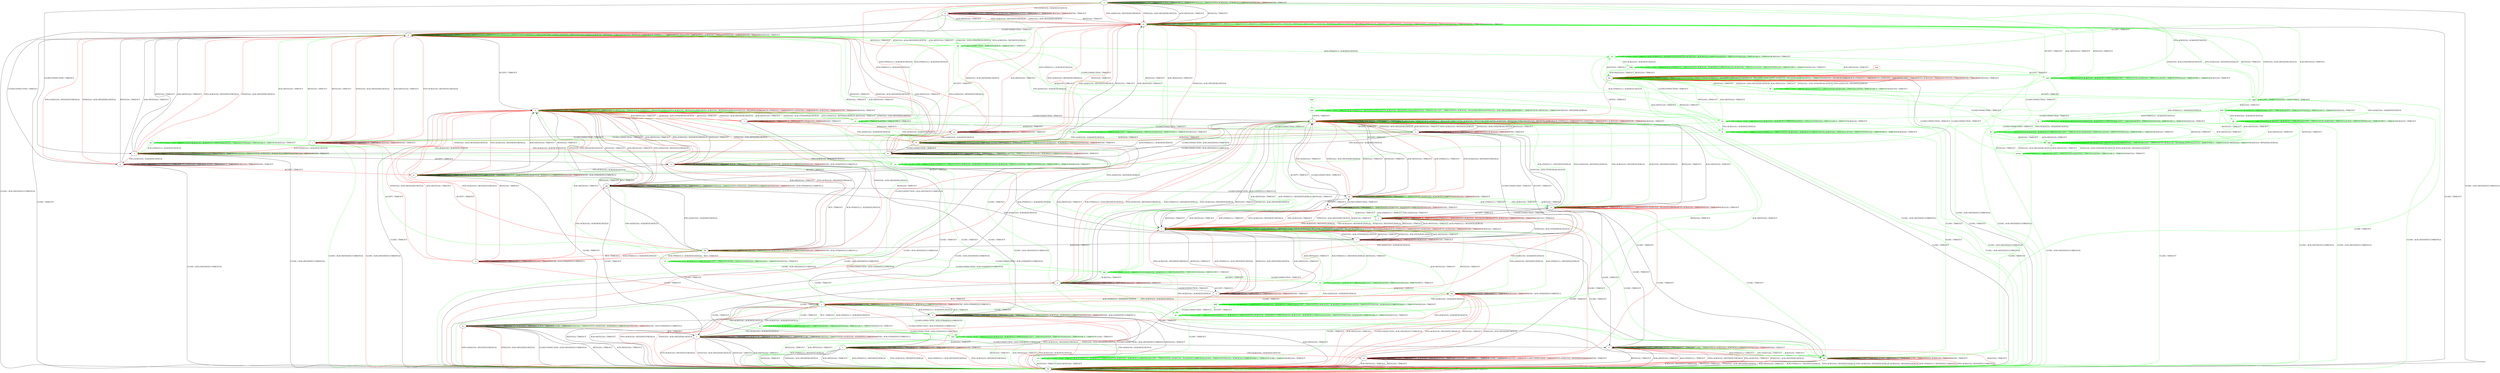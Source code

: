 digraph "" {
	graph ["Incoming time"=0.5617465972900391,
		"Outgoing time"=0.659672737121582,
		Output="{'States': 67, 'Transitions': 925, 'Filename': '../results/tcp_rerun/TCP_Windows8_Server-TCP_Linux_Server-5.dot'}",
		Reference="{'States': 39, 'Transitions': 495, 'Filename': '../subjects/tcp/TCP_Windows8_Server.dot'}",
		Solver=yices,
		Updated="{'States': 58, 'Transitions': 685, 'Filename': '../subjects/tcp/TCP_Linux_Server.dot'}",
		"f-measure"=0.4959349593495935,
		precision=0.41496598639455784,
		recall=0.6161616161616161
	];
	a -> a	[key=0,
		label="ACK+PSH(V,V,1) / ACK(NEXT,NEXT,0)"];
	a -> a	[key=1,
		label="ACCEPT / TIMEOUT"];
	a -> a	[key=2,
		label="LISTEN / TIMEOUT"];
	a -> a	[key=3,
		label="RCV / TIMEOUT"];
	a -> a	[key=4,
		label="ACK(V,V,0) / TIMEOUT"];
	a -> a	[key=5,
		color=green,
		label="SYN+ACK(V,V,0) / ACK(NEXT,CURRENT,0)"];
	a -> a	[key=6,
		color=green,
		label="SYN(V,V,0) / TIMEOUT"];
	a -> a	[key=7,
		color=red,
		label="SEND / TIMEOUT"];
	a -> m	[key=0,
		label="RST(V,V,0) / TIMEOUT"];
	a -> m	[key=1,
		label="ACK+RST(V,V,0) / TIMEOUT"];
	a -> m	[key=2,
		color=red,
		label="SYN+ACK(V,V,0) / RST(NEXT,FRESH,0)"];
	a -> m	[key=3,
		color=red,
		label="SYN(V,V,0) / ACK+RST(ZERO,NEXT,0)"];
	a -> z	[key=0,
		label="CLOSECONNECTION / TIMEOUT"];
	a -> ff	[key=0,
		label="CLOSE / ACK+RST(NEXT,CURRENT,0)"];
	a -> ii	[key=0,
		color=red,
		label="FIN+ACK(V,V,0) / ACK(NEXT,NEXT,0)"];
	eee	[color=green];
	a -> eee	[key=0,
		color=green,
		label="FIN+ACK(V,V,0) / ACK(NEXT,NEXT,0)"];
	b -> b	[key=0,
		label="CLOSECONNECTION / TIMEOUT"];
	b -> b	[key=1,
		label="LISTEN / TIMEOUT"];
	b -> b	[key=2,
		label="RCV / TIMEOUT"];
	b -> b	[key=3,
		color=red,
		label="ACK+PSH(V,V,1) / TIMEOUT"];
	b -> b	[key=4,
		color=red,
		label="SYN+ACK(V,V,0) / RST(NEXT,FRESH,0)"];
	b -> b	[key=5,
		color=red,
		label="FIN+ACK(V,V,0) / TIMEOUT"];
	b -> b	[key=6,
		color=red,
		label="SEND / TIMEOUT"];
	b -> b	[key=7,
		color=red,
		label="ACK(V,V,0) / TIMEOUT"];
	b -> f	[key=0,
		label="RST(V,V,0) / TIMEOUT"];
	b -> f	[key=1,
		label="ACK+RST(V,V,0) / TIMEOUT"];
	b -> f	[key=2,
		color=green,
		label="ACK+PSH(V,V,1) / RST(NEXT,ZERO,0)"];
	b -> f	[key=3,
		color=green,
		label="SYN+ACK(V,V,0) / RST(NEXT,ZERO,0)"];
	b -> f	[key=4,
		color=green,
		label="FIN+ACK(V,V,0) / RST(NEXT,ZERO,0)"];
	b -> f	[key=5,
		color=green,
		label="ACK(V,V,0) / RST(NEXT,ZERO,0)"];
	b -> j	[key=0,
		label="ACCEPT / TIMEOUT"];
	b -> k	[key=0,
		color=red,
		label="CLOSE / TIMEOUT"];
	b -> x	[key=0,
		label="SYN(V,V,0) / ACK+SYN(FRESH,NEXT,0)"];
	b -> dd	[key=0,
		color=green,
		label="CLOSE / TIMEOUT"];
	c -> c	[key=0,
		label="ACCEPT / TIMEOUT"];
	c -> c	[key=1,
		label="LISTEN / TIMEOUT"];
	c -> c	[key=2,
		label="RCV / TIMEOUT"];
	c -> c	[key=3,
		color=red,
		label="SYN+ACK(V,V,0) / TIMEOUT"];
	c -> c	[key=4,
		color=red,
		label="SEND / TIMEOUT"];
	c -> l	[key=0,
		label="RST(V,V,0) / TIMEOUT"];
	c -> l	[key=1,
		label="SYN(V,V,0) / ACK+RST(ZERO,NEXT,0)"];
	c -> l	[key=2,
		label="ACK+RST(V,V,0) / TIMEOUT"];
	c -> x	[key=0,
		label="CLOSECONNECTION / TIMEOUT"];
	c -> bb	[key=0,
		label="ACK(V,V,0) / TIMEOUT"];
	c -> cc	[key=0,
		label="ACK+PSH(V,V,1) / ACK(NEXT,NEXT,0)"];
	c -> dd	[key=0,
		label="CLOSE / TIMEOUT"];
	c -> gg	[key=0,
		label="FIN+ACK(V,V,0) / ACK(NEXT,NEXT,0)"];
	d -> d	[key=0,
		label="ACK+PSH(V,V,1) / ACK(NEXT,NEXT,0)"];
	d -> d	[key=1,
		label="ACCEPT / TIMEOUT"];
	d -> d	[key=2,
		label="LISTEN / TIMEOUT"];
	d -> d	[key=3,
		label="CLOSE / TIMEOUT"];
	d -> d	[key=4,
		label="ACK(V,V,0) / TIMEOUT"];
	d -> d	[key=5,
		color=green,
		label="SYN+ACK(V,V,0) / ACK(NEXT,CURRENT,0)"];
	d -> d	[key=6,
		color=green,
		label="SYN(V,V,0) / TIMEOUT"];
	d -> d	[key=7,
		color=red,
		label="SEND / ACK+PSH(NEXT,CURRENT,1)"];
	d -> q	[key=0,
		label="FIN+ACK(V,V,0) / ACK(NEXT,NEXT,0)"];
	d -> v	[key=0,
		label="RCV / TIMEOUT"];
	d -> ff	[key=0,
		label="CLOSECONNECTION / ACK+RST(NEXT,CURRENT,0)"];
	d -> ff	[key=1,
		label="RST(V,V,0) / TIMEOUT"];
	d -> ff	[key=2,
		label="ACK+RST(V,V,0) / TIMEOUT"];
	d -> ff	[key=3,
		color=red,
		label="SYN+ACK(V,V,0) / RST(NEXT,FRESH,0)"];
	d -> ff	[key=4,
		color=red,
		label="SYN(V,V,0) / ACK+RST(ZERO,NEXT,0)"];
	e -> e	[key=0,
		label="CLOSECONNECTION / TIMEOUT"];
	e -> e	[key=1,
		label="ACCEPT / TIMEOUT"];
	e -> e	[key=2,
		label="LISTEN / TIMEOUT"];
	e -> e	[key=3,
		label="RCV / TIMEOUT"];
	e -> e	[key=4,
		label="CLOSE / TIMEOUT"];
	e -> e	[key=5,
		label="ACK(V,V,0) / TIMEOUT"];
	e -> e	[key=6,
		color=red,
		label="SEND / TIMEOUT"];
	e -> k	[key=0,
		color=red,
		label="FIN+ACK(V,V,0) / ACK(NEXT,NEXT,0)"];
	e -> ff	[key=0,
		label="RST(V,V,0) / TIMEOUT"];
	e -> ff	[key=1,
		label="SYN(V,V,0) / ACK+RST(ZERO,NEXT,0)"];
	e -> ff	[key=2,
		label="ACK+RST(V,V,0) / TIMEOUT"];
	e -> ff	[key=3,
		color=green,
		label="ACK+PSH(V,V,1) / RST(NEXT,ZERO,0)"];
	e -> ff	[key=4,
		color=green,
		label="SYN+ACK(V,V,0) / RST(NEXT,ZERO,0)"];
	e -> ff	[key=5,
		color=red,
		label="ACK+PSH(V,V,1) / ACK+RST(NEXT,NEXT,0)"];
	e -> ff	[key=6,
		color=red,
		label="SYN+ACK(V,V,0) / RST(NEXT,FRESH,0)"];
	ccc	[color=green];
	e -> ccc	[key=0,
		color=green,
		label="FIN+ACK(V,V,0) / ACK(NEXT,NEXT,0)"];
	f -> f	[key=0,
		label="CLOSECONNECTION / TIMEOUT"];
	f -> f	[key=1,
		label="RST(V,V,0) / TIMEOUT"];
	f -> f	[key=2,
		label="LISTEN / TIMEOUT"];
	f -> f	[key=3,
		label="RCV / TIMEOUT"];
	f -> f	[key=4,
		label="ACK+RST(V,V,0) / TIMEOUT"];
	f -> f	[key=5,
		color=green,
		label="ACK+PSH(V,V,1) / RST(ZERO,ZERO,0)"];
	f -> f	[key=6,
		color=green,
		label="SYN+ACK(V,V,0) / RST(ZERO,ZERO,0)"];
	f -> f	[key=7,
		color=green,
		label="FIN+ACK(V,V,0) / RST(ZERO,ZERO,0)"];
	f -> f	[key=8,
		color=green,
		label="ACK(V,V,0) / RST(ZERO,ZERO,0)"];
	f -> f	[key=9,
		color=red,
		label="ACK+PSH(V,V,1) / TIMEOUT"];
	f -> f	[key=10,
		color=red,
		label="SYN+ACK(V,V,0) / TIMEOUT"];
	f -> f	[key=11,
		color=red,
		label="FIN+ACK(V,V,0) / TIMEOUT"];
	f -> f	[key=12,
		color=red,
		label="SEND / TIMEOUT"];
	f -> f	[key=13,
		color=red,
		label="ACK(V,V,0) / TIMEOUT"];
	f -> l	[key=0,
		label="ACCEPT / TIMEOUT"];
	f -> x	[key=0,
		label="SYN(V,V,0) / ACK+SYN(FRESH,NEXT,0)"];
	f -> ff	[key=0,
		label="CLOSE / TIMEOUT"];
	g -> g	[key=0,
		label="CLOSECONNECTION / TIMEOUT"];
	g -> g	[key=1,
		label="ACK+PSH(V,V,1) / TIMEOUT"];
	g -> g	[key=2,
		label="FIN+ACK(V,V,0) / TIMEOUT"];
	g -> g	[key=3,
		label="LISTEN / TIMEOUT"];
	g -> g	[key=4,
		label="RCV / TIMEOUT"];
	g -> g	[key=5,
		label="ACK(V,V,0) / TIMEOUT"];
	g -> g	[key=6,
		color=red,
		label="SEND / TIMEOUT"];
	g -> p	[key=0,
		label="RST(V,V,0) / TIMEOUT"];
	g -> p	[key=1,
		label="ACK+RST(V,V,0) / TIMEOUT"];
	g -> p	[key=2,
		color=red,
		label="SYN+ACK(V,V,0) / RST(NEXT,FRESH,0)"];
	g -> p	[key=3,
		color=red,
		label="SYN(V,V,0) / ACK+RST(ZERO,NEXT,0)"];
	g -> w	[key=0,
		color=red,
		label="ACCEPT / TIMEOUT"];
	g -> ff	[key=0,
		label="CLOSE / ACK+RST(NEXT,CURRENT,0)"];
	h -> f	[key=0,
		label="CLOSECONNECTION / TIMEOUT"];
	h -> h	[key=0,
		label="RST(V,V,0) / TIMEOUT"];
	h -> h	[key=1,
		label="ACCEPT / TIMEOUT"];
	h -> h	[key=2,
		label="LISTEN / TIMEOUT"];
	h -> h	[key=3,
		label="RCV / TIMEOUT"];
	h -> h	[key=4,
		label="ACK+RST(V,V,0) / TIMEOUT"];
	h -> h	[key=5,
		color=green,
		label="ACK+PSH(V,V,1) / RST(ZERO,ZERO,0)"];
	h -> h	[key=6,
		color=green,
		label="SYN+ACK(V,V,0) / RST(ZERO,ZERO,0)"];
	h -> h	[key=7,
		color=green,
		label="FIN+ACK(V,V,0) / RST(ZERO,ZERO,0)"];
	h -> h	[key=8,
		color=green,
		label="ACK(V,V,0) / RST(ZERO,ZERO,0)"];
	h -> h	[key=9,
		color=red,
		label="ACK+PSH(V,V,1) / TIMEOUT"];
	h -> h	[key=10,
		color=red,
		label="SYN+ACK(V,V,0) / TIMEOUT"];
	h -> h	[key=11,
		color=red,
		label="FIN+ACK(V,V,0) / TIMEOUT"];
	h -> h	[key=12,
		color=red,
		label="SEND / TIMEOUT"];
	h -> h	[key=13,
		color=red,
		label="ACK(V,V,0) / TIMEOUT"];
	h -> r	[key=0,
		color=red,
		label="SYN(V,V,0) / ACK+SYN(FRESH,NEXT,0)"];
	h -> ff	[key=0,
		label="CLOSE / TIMEOUT"];
	ss	[color=green];
	h -> ss	[key=0,
		color=green,
		label="SYN(V,V,0) / ACK+SYN(FRESH,NEXT,0)"];
	i -> i	[key=0,
		label="CLOSECONNECTION / TIMEOUT"];
	i -> i	[key=1,
		label="LISTEN / TIMEOUT"];
	i -> i	[key=2,
		label="RCV / TIMEOUT"];
	i -> i	[key=3,
		label="ACK(V,V,0) / TIMEOUT"];
	i -> i	[key=4,
		color=red,
		label="SEND / TIMEOUT"];
	i -> p	[key=0,
		color=red,
		label="SYN+ACK(V,V,0) / RST(NEXT,FRESH,0)"];
	i -> p	[key=1,
		color=red,
		label="RST(V,V,0) / TIMEOUT"];
	i -> p	[key=2,
		color=red,
		label="SYN(V,V,0) / ACK+RST(ZERO,NEXT,0)"];
	i -> p	[key=3,
		color=red,
		label="ACK+RST(V,V,0) / TIMEOUT"];
	i -> z	[key=0,
		color=red,
		label="ACK+PSH(V,V,1) / ACK(NEXT,NEXT,0)"];
	i -> bb	[key=0,
		color=red,
		label="ACCEPT / TIMEOUT"];
	i -> ee	[key=0,
		color=red,
		label="FIN+ACK(V,V,0) / ACK(NEXT,NEXT,0)"];
	i -> ff	[key=0,
		color=red,
		label="CLOSE / ACK+RST(NEXT,CURRENT,0)"];
	j -> b	[key=0,
		label="CLOSECONNECTION / TIMEOUT"];
	j -> c	[key=0,
		label="SYN(V,V,0) / ACK+SYN(FRESH,NEXT,0)"];
	j -> j	[key=0,
		label="ACCEPT / TIMEOUT"];
	j -> j	[key=1,
		label="LISTEN / TIMEOUT"];
	j -> j	[key=2,
		label="RCV / TIMEOUT"];
	j -> j	[key=3,
		color=red,
		label="ACK+PSH(V,V,1) / TIMEOUT"];
	j -> j	[key=4,
		color=red,
		label="SYN+ACK(V,V,0) / RST(NEXT,FRESH,0)"];
	j -> j	[key=5,
		color=red,
		label="FIN+ACK(V,V,0) / TIMEOUT"];
	j -> j	[key=6,
		color=red,
		label="SEND / TIMEOUT"];
	j -> j	[key=7,
		color=red,
		label="ACK(V,V,0) / TIMEOUT"];
	j -> k	[key=0,
		color=red,
		label="CLOSE / TIMEOUT"];
	j -> l	[key=0,
		label="RST(V,V,0) / TIMEOUT"];
	j -> l	[key=1,
		label="ACK+RST(V,V,0) / TIMEOUT"];
	j -> l	[key=2,
		color=green,
		label="ACK+PSH(V,V,1) / RST(NEXT,ZERO,0)"];
	j -> l	[key=3,
		color=green,
		label="SYN+ACK(V,V,0) / RST(NEXT,ZERO,0)"];
	j -> l	[key=4,
		color=green,
		label="FIN+ACK(V,V,0) / RST(NEXT,ZERO,0)"];
	j -> l	[key=5,
		color=green,
		label="ACK(V,V,0) / RST(NEXT,ZERO,0)"];
	j -> dd	[key=0,
		color=green,
		label="CLOSE / TIMEOUT"];
	k -> k	[key=0,
		label="ACK+PSH(V,V,1) / TIMEOUT"];
	k -> k	[key=1,
		label="ACCEPT / TIMEOUT"];
	k -> k	[key=2,
		label="FIN+ACK(V,V,0) / TIMEOUT"];
	k -> k	[key=3,
		label="LISTEN / TIMEOUT"];
	k -> k	[key=4,
		label="SYN(V,V,0) / TIMEOUT"];
	k -> k	[key=5,
		label="RCV / TIMEOUT"];
	k -> k	[key=6,
		label="CLOSE / TIMEOUT"];
	k -> k	[key=7,
		label="ACK(V,V,0) / TIMEOUT"];
	k -> k	[key=8,
		color=red,
		label="CLOSECONNECTION / TIMEOUT"];
	k -> k	[key=9,
		color=red,
		label="SYN+ACK(V,V,0) / RST(NEXT,FRESH,0)"];
	k -> k	[key=10,
		color=red,
		label="SEND / TIMEOUT"];
	k -> ff	[key=0,
		label="RST(V,V,0) / TIMEOUT"];
	k -> ff	[key=1,
		label="ACK+RST(V,V,0) / TIMEOUT"];
	l -> c	[key=0,
		label="SYN(V,V,0) / ACK+SYN(FRESH,NEXT,0)"];
	l -> f	[key=0,
		label="CLOSECONNECTION / TIMEOUT"];
	l -> l	[key=0,
		label="RST(V,V,0) / TIMEOUT"];
	l -> l	[key=1,
		label="ACCEPT / TIMEOUT"];
	l -> l	[key=2,
		label="LISTEN / TIMEOUT"];
	l -> l	[key=3,
		label="RCV / TIMEOUT"];
	l -> l	[key=4,
		label="ACK+RST(V,V,0) / TIMEOUT"];
	l -> l	[key=5,
		color=green,
		label="ACK+PSH(V,V,1) / RST(ZERO,ZERO,0)"];
	l -> l	[key=6,
		color=green,
		label="SYN+ACK(V,V,0) / RST(ZERO,ZERO,0)"];
	l -> l	[key=7,
		color=green,
		label="FIN+ACK(V,V,0) / RST(ZERO,ZERO,0)"];
	l -> l	[key=8,
		color=green,
		label="ACK(V,V,0) / RST(ZERO,ZERO,0)"];
	l -> l	[key=9,
		color=red,
		label="ACK+PSH(V,V,1) / TIMEOUT"];
	l -> l	[key=10,
		color=red,
		label="SYN+ACK(V,V,0) / TIMEOUT"];
	l -> l	[key=11,
		color=red,
		label="FIN+ACK(V,V,0) / TIMEOUT"];
	l -> l	[key=12,
		color=red,
		label="SEND / TIMEOUT"];
	l -> l	[key=13,
		color=red,
		label="ACK(V,V,0) / TIMEOUT"];
	l -> ff	[key=0,
		label="CLOSE / TIMEOUT"];
	m -> m	[key=0,
		label="RST(V,V,0) / TIMEOUT"];
	m -> m	[key=1,
		label="ACCEPT / TIMEOUT"];
	m -> m	[key=2,
		label="LISTEN / TIMEOUT"];
	m -> m	[key=3,
		label="RCV / TIMEOUT"];
	m -> m	[key=4,
		label="ACK+RST(V,V,0) / TIMEOUT"];
	m -> m	[key=5,
		color=green,
		label="ACK+PSH(V,V,1) / RST(ZERO,ZERO,0)"];
	m -> m	[key=6,
		color=green,
		label="SYN+ACK(V,V,0) / RST(ZERO,ZERO,0)"];
	m -> m	[key=7,
		color=green,
		label="FIN+ACK(V,V,0) / RST(ZERO,ZERO,0)"];
	m -> m	[key=8,
		color=green,
		label="ACK(V,V,0) / RST(ZERO,ZERO,0)"];
	m -> m	[key=9,
		color=red,
		label="ACK+PSH(V,V,1) / TIMEOUT"];
	m -> m	[key=10,
		color=red,
		label="SYN+ACK(V,V,0) / TIMEOUT"];
	m -> m	[key=11,
		color=red,
		label="FIN+ACK(V,V,0) / TIMEOUT"];
	m -> m	[key=12,
		color=red,
		label="SYN(V,V,0) / TIMEOUT"];
	m -> m	[key=13,
		color=red,
		label="SEND / TIMEOUT"];
	m -> m	[key=14,
		color=red,
		label="ACK(V,V,0) / TIMEOUT"];
	m -> p	[key=0,
		label="CLOSECONNECTION / TIMEOUT"];
	m -> ff	[key=0,
		label="CLOSE / TIMEOUT"];
	ggg	[color=green];
	m -> ggg	[key=0,
		color=green,
		label="SYN(V,V,0) / ACK+SYN(FRESH,NEXT,0)"];
	n -> n	[key=0,
		label="CLOSECONNECTION / TIMEOUT"];
	n -> n	[key=1,
		label="ACCEPT / TIMEOUT"];
	n -> n	[key=2,
		label="LISTEN / TIMEOUT"];
	n -> n	[key=3,
		label="RCV / TIMEOUT"];
	n -> n	[key=4,
		label="CLOSE / TIMEOUT"];
	n -> n	[key=5,
		color=green,
		label="SYN+ACK(V,V,0) / ACK(NEXT,CURRENT,0)"];
	n -> n	[key=6,
		color=green,
		label="SYN(V,V,0) / TIMEOUT"];
	n -> n	[key=7,
		color=red,
		label="SEND / TIMEOUT"];
	n -> dd	[key=0,
		color=green,
		label="ACK+PSH(V,V,1) / TIMEOUT"];
	n -> dd	[key=1,
		color=green,
		label="FIN+ACK(V,V,0) / TIMEOUT"];
	n -> dd	[key=2,
		color=green,
		label="ACK(V,V,0) / TIMEOUT"];
	n -> ff	[key=0,
		label="RST(V,V,0) / TIMEOUT"];
	n -> ff	[key=1,
		label="ACK+RST(V,V,0) / TIMEOUT"];
	n -> ff	[key=2,
		color=red,
		label="ACK+PSH(V,V,1) / TIMEOUT"];
	n -> ff	[key=3,
		color=red,
		label="SYN+ACK(V,V,0) / RST(NEXT,FRESH,0)"];
	n -> ff	[key=4,
		color=red,
		label="FIN+ACK(V,V,0) / TIMEOUT"];
	n -> ff	[key=5,
		color=red,
		label="SYN(V,V,0) / ACK+RST(ZERO,NEXT,0)"];
	n -> ff	[key=6,
		color=red,
		label="ACK(V,V,0) / TIMEOUT"];
	o -> f	[key=0,
		color=red,
		label="CLOSECONNECTION / ACK+RST(NEXT,CURRENT,0)"];
	o -> h	[key=0,
		color=red,
		label="SYN+ACK(V,V,0) / RST(NEXT,FRESH,0)"];
	o -> h	[key=1,
		color=red,
		label="RST(V,V,0) / TIMEOUT"];
	o -> h	[key=2,
		color=red,
		label="SYN(V,V,0) / ACK+RST(ZERO,NEXT,0)"];
	o -> h	[key=3,
		color=red,
		label="ACK+RST(V,V,0) / TIMEOUT"];
	o -> o	[key=0,
		label="ACCEPT / TIMEOUT"];
	o -> o	[key=1,
		label="LISTEN / TIMEOUT"];
	o -> o	[key=2,
		label="RCV / TIMEOUT"];
	o -> o	[key=3,
		label="ACK(V,V,0) / TIMEOUT"];
	o -> o	[key=4,
		color=red,
		label="SEND / ACK+PSH(NEXT,CURRENT,1)"];
	o -> v	[key=0,
		color=red,
		label="CLOSE / TIMEOUT"];
	o -> bb	[key=0,
		color=red,
		label="ACK+PSH(V,V,1) / ACK(NEXT,NEXT,0)"];
	o -> gg	[key=0,
		color=red,
		label="FIN+ACK(V,V,0) / ACK(NEXT,NEXT,0)"];
	p -> h	[key=0,
		label="ACCEPT / TIMEOUT"];
	p -> p	[key=0,
		label="CLOSECONNECTION / TIMEOUT"];
	p -> p	[key=1,
		label="RST(V,V,0) / TIMEOUT"];
	p -> p	[key=2,
		label="LISTEN / TIMEOUT"];
	p -> p	[key=3,
		label="RCV / TIMEOUT"];
	p -> p	[key=4,
		label="ACK+RST(V,V,0) / TIMEOUT"];
	p -> p	[key=5,
		color=green,
		label="ACK+PSH(V,V,1) / RST(ZERO,ZERO,0)"];
	p -> p	[key=6,
		color=green,
		label="SYN+ACK(V,V,0) / RST(ZERO,ZERO,0)"];
	p -> p	[key=7,
		color=green,
		label="FIN+ACK(V,V,0) / RST(ZERO,ZERO,0)"];
	p -> p	[key=8,
		color=green,
		label="ACK(V,V,0) / RST(ZERO,ZERO,0)"];
	p -> p	[key=9,
		color=red,
		label="ACK+PSH(V,V,1) / TIMEOUT"];
	p -> p	[key=10,
		color=red,
		label="SYN+ACK(V,V,0) / TIMEOUT"];
	p -> p	[key=11,
		color=red,
		label="FIN+ACK(V,V,0) / TIMEOUT"];
	p -> p	[key=12,
		color=red,
		label="SYN(V,V,0) / TIMEOUT"];
	p -> p	[key=13,
		color=red,
		label="SEND / TIMEOUT"];
	p -> p	[key=14,
		color=red,
		label="ACK(V,V,0) / TIMEOUT"];
	p -> ff	[key=0,
		label="CLOSE / TIMEOUT"];
	pp	[color=green];
	p -> pp	[key=0,
		color=green,
		label="SYN(V,V,0) / ACK+SYN(FRESH,NEXT,0)"];
	q -> q	[key=0,
		label="ACK+PSH(V,V,1) / TIMEOUT"];
	q -> q	[key=1,
		label="ACCEPT / TIMEOUT"];
	q -> q	[key=2,
		label="FIN+ACK(V,V,0) / TIMEOUT"];
	q -> q	[key=3,
		label="LISTEN / TIMEOUT"];
	q -> q	[key=4,
		label="CLOSE / TIMEOUT"];
	q -> q	[key=5,
		label="ACK(V,V,0) / TIMEOUT"];
	q -> q	[key=6,
		color=green,
		label="SYN+ACK(V,V,0) / ACK(NEXT,CURRENT,0)"];
	q -> q	[key=7,
		color=green,
		label="SYN(V,V,0) / TIMEOUT"];
	q -> q	[key=8,
		color=red,
		label="SEND / ACK+PSH(NEXT,CURRENT,1)"];
	q -> t	[key=0,
		label="RCV / TIMEOUT"];
	q -> ff	[key=0,
		label="CLOSECONNECTION / ACK+RST(NEXT,CURRENT,0)"];
	q -> ff	[key=1,
		label="RST(V,V,0) / TIMEOUT"];
	q -> ff	[key=2,
		label="ACK+RST(V,V,0) / TIMEOUT"];
	q -> ff	[key=3,
		color=red,
		label="SYN+ACK(V,V,0) / RST(NEXT,FRESH,0)"];
	q -> ff	[key=4,
		color=red,
		label="SYN(V,V,0) / ACK+RST(ZERO,NEXT,0)"];
	r -> a	[key=0,
		color=red,
		label="ACK+PSH(V,V,1) / ACK(NEXT,NEXT,0)"];
	r -> h	[key=0,
		color=red,
		label="RST(V,V,0) / TIMEOUT"];
	r -> h	[key=1,
		color=red,
		label="SYN(V,V,0) / ACK+RST(ZERO,NEXT,0)"];
	r -> h	[key=2,
		color=red,
		label="ACK+RST(V,V,0) / TIMEOUT"];
	r -> l	[key=0,
		color=green,
		label="SYN+ACK(V,V,0) / RST(NEXT,ZERO,0)"];
	r -> r	[key=0,
		label="ACCEPT / TIMEOUT"];
	r -> r	[key=1,
		label="LISTEN / TIMEOUT"];
	r -> r	[key=2,
		label="RCV / TIMEOUT"];
	r -> r	[key=3,
		color=red,
		label="SYN+ACK(V,V,0) / TIMEOUT"];
	r -> r	[key=4,
		color=red,
		label="SEND / TIMEOUT"];
	r -> x	[key=0,
		label="CLOSECONNECTION / TIMEOUT"];
	r -> aa	[key=0,
		color=red,
		label="ACK(V,V,0) / TIMEOUT"];
	r -> dd	[key=0,
		label="CLOSE / TIMEOUT"];
	r -> ll	[key=0,
		color=red,
		label="FIN+ACK(V,V,0) / ACK(NEXT,NEXT,0)"];
	s -> j	[key=0,
		color=green,
		label="ACK+PSH(V,V,1) / TIMEOUT"];
	s -> j	[key=1,
		color=green,
		label="FIN+ACK(V,V,0) / TIMEOUT"];
	s -> j	[key=2,
		color=green,
		label="ACK(V,V,0) / TIMEOUT"];
	s -> l	[key=0,
		label="RST(V,V,0) / TIMEOUT"];
	s -> l	[key=1,
		label="ACK+RST(V,V,0) / TIMEOUT"];
	s -> l	[key=2,
		color=red,
		label="ACK+PSH(V,V,1) / TIMEOUT"];
	s -> l	[key=3,
		color=red,
		label="SYN+ACK(V,V,0) / RST(NEXT,FRESH,0)"];
	s -> l	[key=4,
		color=red,
		label="FIN+ACK(V,V,0) / TIMEOUT"];
	s -> l	[key=5,
		color=red,
		label="SYN(V,V,0) / ACK+RST(ZERO,NEXT,0)"];
	s -> l	[key=6,
		color=red,
		label="ACK(V,V,0) / TIMEOUT"];
	s -> n	[key=0,
		label="CLOSE / TIMEOUT"];
	s -> s	[key=0,
		label="ACCEPT / TIMEOUT"];
	s -> s	[key=1,
		label="LISTEN / TIMEOUT"];
	s -> s	[key=2,
		label="RCV / TIMEOUT"];
	s -> s	[key=3,
		color=green,
		label="SYN+ACK(V,V,0) / ACK(NEXT,CURRENT,0)"];
	s -> s	[key=4,
		color=green,
		label="SYN(V,V,0) / TIMEOUT"];
	s -> s	[key=5,
		color=red,
		label="SEND / TIMEOUT"];
	s -> jj	[key=0,
		label="CLOSECONNECTION / TIMEOUT"];
	t -> n	[key=0,
		label="CLOSECONNECTION / ACK+FIN(NEXT,CURRENT,0)"];
	t -> t	[key=0,
		label="ACK+PSH(V,V,1) / TIMEOUT"];
	t -> t	[key=1,
		label="ACCEPT / TIMEOUT"];
	t -> t	[key=2,
		label="FIN+ACK(V,V,0) / TIMEOUT"];
	t -> t	[key=3,
		label="LISTEN / TIMEOUT"];
	t -> t	[key=4,
		label="RCV / TIMEOUT"];
	t -> t	[key=5,
		label="CLOSE / TIMEOUT"];
	t -> t	[key=6,
		label="ACK(V,V,0) / TIMEOUT"];
	t -> t	[key=7,
		color=green,
		label="SYN+ACK(V,V,0) / ACK(NEXT,CURRENT,0)"];
	t -> t	[key=8,
		color=red,
		label="SEND / ACK+PSH(NEXT,CURRENT,1)"];
	t -> ff	[key=0,
		label="RST(V,V,0) / TIMEOUT"];
	t -> ff	[key=1,
		label="ACK+RST(V,V,0) / TIMEOUT"];
	t -> ff	[key=2,
		color=red,
		label="SYN+ACK(V,V,0) / RST(NEXT,FRESH,0)"];
	t -> ff	[key=3,
		color=red,
		label="SYN(V,V,0) / ACK+RST(ZERO,NEXT,0)"];
	u -> b	[key=0,
		color=red,
		label="FIN+ACK(V,V,0) / ACK(NEXT,NEXT,0)"];
	u -> e	[key=0,
		label="CLOSE / TIMEOUT"];
	u -> f	[key=0,
		label="RST(V,V,0) / TIMEOUT"];
	u -> f	[key=1,
		label="SYN(V,V,0) / ACK+RST(ZERO,NEXT,0)"];
	u -> f	[key=2,
		label="ACK+RST(V,V,0) / TIMEOUT"];
	u -> f	[key=3,
		color=green,
		label="ACK+PSH(V,V,1) / RST(NEXT,ZERO,0)"];
	u -> f	[key=4,
		color=green,
		label="SYN+ACK(V,V,0) / RST(NEXT,ZERO,0)"];
	u -> f	[key=5,
		color=red,
		label="ACK+PSH(V,V,1) / ACK+RST(NEXT,NEXT,0)"];
	u -> f	[key=6,
		color=red,
		label="SYN+ACK(V,V,0) / RST(NEXT,FRESH,0)"];
	u -> u	[key=0,
		label="CLOSECONNECTION / TIMEOUT"];
	u -> u	[key=1,
		label="LISTEN / TIMEOUT"];
	u -> u	[key=2,
		label="RCV / TIMEOUT"];
	u -> u	[key=3,
		label="ACK(V,V,0) / TIMEOUT"];
	u -> u	[key=4,
		color=red,
		label="SEND / TIMEOUT"];
	u -> y	[key=0,
		label="ACCEPT / TIMEOUT"];
	yy	[color=green];
	u -> yy	[key=0,
		color=green,
		label="FIN+ACK(V,V,0) / ACK(NEXT,NEXT,0)"];
	v -> d	[key=0,
		label="ACK+PSH(V,V,1) / ACK(NEXT,NEXT,0)"];
	v -> e	[key=0,
		color=red,
		label="CLOSECONNECTION / ACK+FIN(NEXT,CURRENT,0)"];
	v -> t	[key=0,
		label="FIN+ACK(V,V,0) / ACK(NEXT,NEXT,0)"];
	v -> v	[key=0,
		label="ACCEPT / TIMEOUT"];
	v -> v	[key=1,
		label="LISTEN / TIMEOUT"];
	v -> v	[key=2,
		label="CLOSE / TIMEOUT"];
	v -> v	[key=3,
		label="ACK(V,V,0) / TIMEOUT"];
	v -> v	[key=4,
		color=green,
		label="SYN+ACK(V,V,0) / ACK(NEXT,CURRENT,0)"];
	v -> v	[key=5,
		color=green,
		label="SYN(V,V,0) / TIMEOUT"];
	v -> v	[key=6,
		color=red,
		label="SEND / ACK+PSH(NEXT,CURRENT,1)"];
	v -> ff	[key=0,
		label="RST(V,V,0) / TIMEOUT"];
	v -> ff	[key=1,
		label="ACK+RST(V,V,0) / TIMEOUT"];
	v -> ff	[key=2,
		color=red,
		label="SYN+ACK(V,V,0) / RST(NEXT,FRESH,0)"];
	v -> ff	[key=3,
		color=red,
		label="SYN(V,V,0) / ACK+RST(ZERO,NEXT,0)"];
	v -> kk	[key=0,
		color=red,
		label="RCV / TIMEOUT"];
	ww	[color=green];
	v -> ww	[key=0,
		color=green,
		label="CLOSECONNECTION / ACK+FIN(NEXT,CURRENT,0)"];
	zz	[color=green];
	v -> zz	[key=0,
		color=green,
		label="RCV / TIMEOUT"];
	w -> f	[key=0,
		label="CLOSECONNECTION / ACK+RST(NEXT,CURRENT,0)"];
	w -> h	[key=0,
		label="RST(V,V,0) / TIMEOUT"];
	w -> h	[key=1,
		label="ACK+RST(V,V,0) / TIMEOUT"];
	w -> h	[key=2,
		color=red,
		label="SYN+ACK(V,V,0) / RST(NEXT,FRESH,0)"];
	w -> h	[key=3,
		color=red,
		label="SYN(V,V,0) / ACK+RST(ZERO,NEXT,0)"];
	w -> q	[key=0,
		label="CLOSE / TIMEOUT"];
	w -> w	[key=0,
		label="ACK+PSH(V,V,1) / TIMEOUT"];
	w -> w	[key=1,
		label="ACCEPT / TIMEOUT"];
	w -> w	[key=2,
		label="FIN+ACK(V,V,0) / TIMEOUT"];
	w -> w	[key=3,
		label="LISTEN / TIMEOUT"];
	w -> w	[key=4,
		label="ACK(V,V,0) / TIMEOUT"];
	w -> w	[key=5,
		color=green,
		label="SYN+ACK(V,V,0) / ACK(NEXT,CURRENT,0)"];
	w -> w	[key=6,
		color=green,
		label="SYN(V,V,0) / TIMEOUT"];
	w -> w	[key=7,
		color=red,
		label="SEND / ACK+PSH(NEXT,CURRENT,1)"];
	w -> gg	[key=0,
		label="RCV / TIMEOUT"];
	x -> c	[key=0,
		label="ACCEPT / TIMEOUT"];
	x -> f	[key=0,
		label="RST(V,V,0) / TIMEOUT"];
	x -> f	[key=1,
		label="SYN(V,V,0) / ACK+RST(ZERO,NEXT,0)"];
	x -> f	[key=2,
		label="ACK+RST(V,V,0) / TIMEOUT"];
	x -> f	[key=3,
		color=green,
		label="SYN+ACK(V,V,0) / RST(NEXT,ZERO,0)"];
	x -> i	[key=0,
		color=red,
		label="ACK(V,V,0) / TIMEOUT"];
	x -> x	[key=0,
		label="CLOSECONNECTION / TIMEOUT"];
	x -> x	[key=1,
		label="LISTEN / TIMEOUT"];
	x -> x	[key=2,
		label="RCV / TIMEOUT"];
	x -> x	[key=3,
		color=red,
		label="SYN+ACK(V,V,0) / TIMEOUT"];
	x -> x	[key=4,
		color=red,
		label="SEND / TIMEOUT"];
	x -> z	[key=0,
		label="ACK+PSH(V,V,1) / ACK(NEXT,NEXT,0)"];
	x -> dd	[key=0,
		label="CLOSE / TIMEOUT"];
	x -> ee	[key=0,
		label="FIN+ACK(V,V,0) / ACK(NEXT,NEXT,0)"];
	nn	[color=green];
	x -> nn	[key=0,
		color=green,
		label="ACK(V,V,0) / TIMEOUT"];
	y -> e	[key=0,
		label="CLOSE / TIMEOUT"];
	y -> j	[key=0,
		color=red,
		label="FIN+ACK(V,V,0) / ACK(NEXT,NEXT,0)"];
	y -> l	[key=0,
		label="RST(V,V,0) / TIMEOUT"];
	y -> l	[key=1,
		label="SYN(V,V,0) / ACK+RST(ZERO,NEXT,0)"];
	y -> l	[key=2,
		label="ACK+RST(V,V,0) / TIMEOUT"];
	y -> l	[key=3,
		color=red,
		label="ACK+PSH(V,V,1) / ACK+RST(NEXT,NEXT,0)"];
	y -> l	[key=4,
		color=red,
		label="SYN+ACK(V,V,0) / RST(NEXT,FRESH,0)"];
	y -> u	[key=0,
		label="CLOSECONNECTION / TIMEOUT"];
	y -> y	[key=0,
		label="ACCEPT / TIMEOUT"];
	y -> y	[key=1,
		label="LISTEN / TIMEOUT"];
	y -> y	[key=2,
		label="RCV / TIMEOUT"];
	y -> y	[key=3,
		label="ACK(V,V,0) / TIMEOUT"];
	y -> y	[key=4,
		color=red,
		label="SEND / TIMEOUT"];
	z -> g	[key=0,
		color=red,
		label="FIN+ACK(V,V,0) / ACK(NEXT,NEXT,0)"];
	z -> p	[key=0,
		label="RST(V,V,0) / TIMEOUT"];
	z -> p	[key=1,
		label="ACK+RST(V,V,0) / TIMEOUT"];
	z -> p	[key=2,
		color=red,
		label="SYN+ACK(V,V,0) / RST(NEXT,FRESH,0)"];
	z -> p	[key=3,
		color=red,
		label="SYN(V,V,0) / ACK+RST(ZERO,NEXT,0)"];
	z -> z	[key=0,
		label="CLOSECONNECTION / TIMEOUT"];
	z -> z	[key=1,
		label="ACK+PSH(V,V,1) / ACK(NEXT,NEXT,0)"];
	z -> z	[key=2,
		label="LISTEN / TIMEOUT"];
	z -> z	[key=3,
		label="RCV / TIMEOUT"];
	z -> z	[key=4,
		label="ACK(V,V,0) / TIMEOUT"];
	z -> z	[key=5,
		color=green,
		label="SYN+ACK(V,V,0) / ACK(NEXT,CURRENT,0)"];
	z -> z	[key=6,
		color=green,
		label="SYN(V,V,0) / TIMEOUT"];
	z -> z	[key=7,
		color=red,
		label="SEND / TIMEOUT"];
	z -> cc	[key=0,
		label="ACCEPT / TIMEOUT"];
	z -> ff	[key=0,
		label="CLOSE / ACK+RST(NEXT,CURRENT,0)"];
	oo	[color=green];
	z -> oo	[key=0,
		color=green,
		label="FIN+ACK(V,V,0) / ACK(NEXT,NEXT,0)"];
	aa -> a	[key=0,
		color=red,
		label="ACK+PSH(V,V,1) / ACK(NEXT,NEXT,0)"];
	aa -> i	[key=0,
		label="CLOSECONNECTION / TIMEOUT"];
	aa -> m	[key=0,
		color=red,
		label="SYN+ACK(V,V,0) / RST(NEXT,FRESH,0)"];
	aa -> m	[key=1,
		color=red,
		label="RST(V,V,0) / TIMEOUT"];
	aa -> m	[key=2,
		color=red,
		label="SYN(V,V,0) / ACK+RST(ZERO,NEXT,0)"];
	aa -> m	[key=3,
		color=red,
		label="ACK+RST(V,V,0) / TIMEOUT"];
	aa -> aa	[key=0,
		label="ACCEPT / TIMEOUT"];
	aa -> aa	[key=1,
		label="LISTEN / TIMEOUT"];
	aa -> aa	[key=2,
		label="RCV / TIMEOUT"];
	aa -> aa	[key=3,
		label="ACK(V,V,0) / TIMEOUT"];
	aa -> aa	[key=4,
		color=red,
		label="SEND / TIMEOUT"];
	aa -> ff	[key=0,
		color=red,
		label="CLOSE / ACK+RST(NEXT,CURRENT,0)"];
	aa -> ll	[key=0,
		color=red,
		label="FIN+ACK(V,V,0) / ACK(NEXT,NEXT,0)"];
	bb -> h	[key=0,
		label="RST(V,V,0) / TIMEOUT"];
	bb -> h	[key=1,
		label="ACK+RST(V,V,0) / TIMEOUT"];
	bb -> h	[key=2,
		color=red,
		label="SYN+ACK(V,V,0) / RST(NEXT,FRESH,0)"];
	bb -> h	[key=3,
		color=red,
		label="SYN(V,V,0) / ACK+RST(ZERO,NEXT,0)"];
	bb -> o	[key=0,
		color=red,
		label="RCV / TIMEOUT"];
	bb -> u	[key=0,
		color=red,
		label="CLOSECONNECTION / ACK+FIN(NEXT,CURRENT,0)"];
	bb -> v	[key=0,
		label="CLOSE / TIMEOUT"];
	bb -> bb	[key=0,
		label="ACCEPT / TIMEOUT"];
	bb -> bb	[key=1,
		label="LISTEN / TIMEOUT"];
	bb -> bb	[key=2,
		label="ACK(V,V,0) / TIMEOUT"];
	bb -> bb	[key=3,
		color=green,
		label="SYN+ACK(V,V,0) / ACK(NEXT,CURRENT,0)"];
	bb -> bb	[key=4,
		color=green,
		label="SYN(V,V,0) / TIMEOUT"];
	bb -> bb	[key=5,
		color=red,
		label="SEND / ACK+PSH(NEXT,CURRENT,1)"];
	bb -> cc	[key=0,
		label="ACK+PSH(V,V,1) / ACK(NEXT,NEXT,0)"];
	bb -> gg	[key=0,
		label="FIN+ACK(V,V,0) / ACK(NEXT,NEXT,0)"];
	qq	[color=green];
	bb -> qq	[key=0,
		color=green,
		label="CLOSECONNECTION / ACK+FIN(NEXT,CURRENT,0)"];
	rr	[color=green];
	bb -> rr	[key=0,
		color=green,
		label="RCV / TIMEOUT"];
	cc -> d	[key=0,
		label="CLOSE / TIMEOUT"];
	cc -> f	[key=0,
		label="CLOSECONNECTION / ACK+RST(NEXT,CURRENT,0)"];
	cc -> h	[key=0,
		label="RST(V,V,0) / TIMEOUT"];
	cc -> h	[key=1,
		label="ACK+RST(V,V,0) / TIMEOUT"];
	cc -> h	[key=2,
		color=red,
		label="SYN+ACK(V,V,0) / RST(NEXT,FRESH,0)"];
	cc -> h	[key=3,
		color=red,
		label="SYN(V,V,0) / ACK+RST(ZERO,NEXT,0)"];
	cc -> w	[key=0,
		label="FIN+ACK(V,V,0) / ACK(NEXT,NEXT,0)"];
	cc -> bb	[key=0,
		label="RCV / TIMEOUT"];
	cc -> cc	[key=0,
		label="ACK+PSH(V,V,1) / ACK(NEXT,NEXT,0)"];
	cc -> cc	[key=1,
		label="ACCEPT / TIMEOUT"];
	cc -> cc	[key=2,
		label="LISTEN / TIMEOUT"];
	cc -> cc	[key=3,
		label="ACK(V,V,0) / TIMEOUT"];
	cc -> cc	[key=4,
		color=green,
		label="SYN+ACK(V,V,0) / ACK(NEXT,CURRENT,0)"];
	cc -> cc	[key=5,
		color=green,
		label="SYN(V,V,0) / TIMEOUT"];
	cc -> cc	[key=6,
		color=red,
		label="SEND / ACK+PSH(NEXT,CURRENT,1)"];
	dd -> dd	[key=0,
		label="CLOSECONNECTION / TIMEOUT"];
	dd -> dd	[key=1,
		label="ACCEPT / TIMEOUT"];
	dd -> dd	[key=2,
		label="LISTEN / TIMEOUT"];
	dd -> dd	[key=3,
		label="RCV / TIMEOUT"];
	dd -> dd	[key=4,
		label="CLOSE / TIMEOUT"];
	dd -> dd	[key=5,
		color=red,
		label="SYN+ACK(V,V,0) / TIMEOUT"];
	dd -> dd	[key=6,
		color=red,
		label="SEND / TIMEOUT"];
	dd -> ff	[key=0,
		label="RST(V,V,0) / TIMEOUT"];
	dd -> ff	[key=1,
		label="SYN(V,V,0) / ACK+RST(ZERO,NEXT,0)"];
	dd -> ff	[key=2,
		label="ACK+RST(V,V,0) / TIMEOUT"];
	dd -> ff	[key=3,
		color=green,
		label="ACK+PSH(V,V,1) / RST(NEXT,ZERO,0)"];
	dd -> ff	[key=4,
		color=green,
		label="SYN+ACK(V,V,0) / RST(NEXT,ZERO,0)"];
	dd -> ff	[key=5,
		color=green,
		label="FIN+ACK(V,V,0) / RST(NEXT,ZERO,0)"];
	dd -> ff	[key=6,
		color=green,
		label="ACK(V,V,0) / RST(NEXT,ZERO,0)"];
	dd -> ff	[key=7,
		color=red,
		label="ACK+PSH(V,V,1) / RST(NEXT,CURRENT,0)"];
	dd -> ff	[key=8,
		color=red,
		label="FIN+ACK(V,V,0) / RST(NEXT,CURRENT,0)"];
	dd -> ff	[key=9,
		color=red,
		label="ACK(V,V,0) / RST(NEXT,CURRENT,0)"];
	ee -> p	[key=0,
		label="RST(V,V,0) / TIMEOUT"];
	ee -> p	[key=1,
		label="ACK+RST(V,V,0) / TIMEOUT"];
	ee -> p	[key=2,
		color=red,
		label="SYN+ACK(V,V,0) / RST(NEXT,FRESH,0)"];
	ee -> p	[key=3,
		color=red,
		label="SYN(V,V,0) / ACK+RST(ZERO,NEXT,0)"];
	ee -> ee	[key=0,
		label="CLOSECONNECTION / TIMEOUT"];
	ee -> ee	[key=1,
		label="ACK+PSH(V,V,1) / TIMEOUT"];
	ee -> ee	[key=2,
		label="FIN+ACK(V,V,0) / TIMEOUT"];
	ee -> ee	[key=3,
		label="LISTEN / TIMEOUT"];
	ee -> ee	[key=4,
		label="RCV / TIMEOUT"];
	ee -> ee	[key=5,
		label="ACK(V,V,0) / TIMEOUT"];
	ee -> ee	[key=6,
		color=green,
		label="SYN+ACK(V,V,0) / ACK(NEXT,CURRENT,0)"];
	ee -> ee	[key=7,
		color=green,
		label="SYN(V,V,0) / TIMEOUT"];
	ee -> ee	[key=8,
		color=red,
		label="SEND / TIMEOUT"];
	ee -> ff	[key=0,
		label="CLOSE / ACK+RST(NEXT,CURRENT,0)"];
	ee -> gg	[key=0,
		label="ACCEPT / TIMEOUT"];
	ff -> ff	[key=0,
		label="CLOSECONNECTION / TIMEOUT"];
	ff -> ff	[key=1,
		label="RST(V,V,0) / TIMEOUT"];
	ff -> ff	[key=2,
		label="ACCEPT / TIMEOUT"];
	ff -> ff	[key=3,
		label="LISTEN / TIMEOUT"];
	ff -> ff	[key=4,
		label="RCV / TIMEOUT"];
	ff -> ff	[key=5,
		label="ACK+RST(V,V,0) / TIMEOUT"];
	ff -> ff	[key=6,
		label="CLOSE / TIMEOUT"];
	ff -> ff	[key=7,
		color=green,
		label="ACK+PSH(V,V,1) / RST(ZERO,ZERO,0)"];
	ff -> ff	[key=8,
		color=green,
		label="SYN+ACK(V,V,0) / RST(ZERO,ZERO,0)"];
	ff -> ff	[key=9,
		color=green,
		label="FIN+ACK(V,V,0) / RST(ZERO,ZERO,0)"];
	ff -> ff	[key=10,
		color=green,
		label="SYN(V,V,0) / ACK+RST(ZERO,NEXT,0)"];
	ff -> ff	[key=11,
		color=green,
		label="ACK(V,V,0) / RST(ZERO,ZERO,0)"];
	ff -> ff	[key=12,
		color=red,
		label="ACK+PSH(V,V,1) / TIMEOUT"];
	ff -> ff	[key=13,
		color=red,
		label="SYN+ACK(V,V,0) / TIMEOUT"];
	ff -> ff	[key=14,
		color=red,
		label="FIN+ACK(V,V,0) / TIMEOUT"];
	ff -> ff	[key=15,
		color=red,
		label="SYN(V,V,0) / TIMEOUT"];
	ff -> ff	[key=16,
		color=red,
		label="SEND / TIMEOUT"];
	ff -> ff	[key=17,
		color=red,
		label="ACK(V,V,0) / TIMEOUT"];
	gg -> h	[key=0,
		label="RST(V,V,0) / TIMEOUT"];
	gg -> h	[key=1,
		label="ACK+RST(V,V,0) / TIMEOUT"];
	gg -> h	[key=2,
		color=red,
		label="SYN+ACK(V,V,0) / RST(NEXT,FRESH,0)"];
	gg -> h	[key=3,
		color=red,
		label="SYN(V,V,0) / ACK+RST(ZERO,NEXT,0)"];
	gg -> t	[key=0,
		label="CLOSE / TIMEOUT"];
	gg -> gg	[key=0,
		label="ACK+PSH(V,V,1) / TIMEOUT"];
	gg -> gg	[key=1,
		label="ACCEPT / TIMEOUT"];
	gg -> gg	[key=2,
		label="FIN+ACK(V,V,0) / TIMEOUT"];
	gg -> gg	[key=3,
		label="LISTEN / TIMEOUT"];
	gg -> gg	[key=4,
		label="RCV / TIMEOUT"];
	gg -> gg	[key=5,
		label="ACK(V,V,0) / TIMEOUT"];
	gg -> gg	[key=6,
		color=green,
		label="SYN+ACK(V,V,0) / ACK(NEXT,CURRENT,0)"];
	gg -> gg	[key=7,
		color=green,
		label="SYN(V,V,0) / TIMEOUT"];
	gg -> gg	[key=8,
		color=red,
		label="SEND / ACK+PSH(NEXT,CURRENT,1)"];
	gg -> jj	[key=0,
		label="CLOSECONNECTION / ACK+FIN(NEXT,CURRENT,0)"];
	hh -> f	[key=0,
		color=red,
		label="LISTEN / TIMEOUT"];
	hh -> m	[key=0,
		color=green,
		label="ACCEPT / TIMEOUT"];
	hh -> ff	[key=0,
		label="CLOSE / TIMEOUT"];
	hh -> hh	[key=0,
		label="CLOSECONNECTION / TIMEOUT"];
	hh -> hh	[key=1,
		label="RST(V,V,0) / TIMEOUT"];
	hh -> hh	[key=2,
		label="RCV / TIMEOUT"];
	hh -> hh	[key=3,
		label="ACK+RST(V,V,0) / TIMEOUT"];
	hh -> hh	[key=4,
		color=green,
		label="ACK+PSH(V,V,1) / RST(ZERO,ZERO,0)"];
	hh -> hh	[key=5,
		color=green,
		label="SYN+ACK(V,V,0) / RST(ZERO,ZERO,0)"];
	hh -> hh	[key=6,
		color=green,
		label="FIN+ACK(V,V,0) / RST(ZERO,ZERO,0)"];
	hh -> hh	[key=7,
		color=green,
		label="LISTEN / TIMEOUT"];
	hh -> hh	[key=8,
		color=green,
		label="ACK(V,V,0) / RST(ZERO,ZERO,0)"];
	hh -> hh	[key=9,
		color=red,
		label="ACK+PSH(V,V,1) / TIMEOUT"];
	hh -> hh	[key=10,
		color=red,
		label="SYN+ACK(V,V,0) / TIMEOUT"];
	hh -> hh	[key=11,
		color=red,
		label="ACCEPT / TIMEOUT"];
	hh -> hh	[key=12,
		color=red,
		label="FIN+ACK(V,V,0) / TIMEOUT"];
	hh -> hh	[key=13,
		color=red,
		label="SYN(V,V,0) / TIMEOUT"];
	hh -> hh	[key=14,
		color=red,
		label="SEND / TIMEOUT"];
	hh -> hh	[key=15,
		color=red,
		label="ACK(V,V,0) / TIMEOUT"];
	fff	[color=green];
	hh -> fff	[key=0,
		color=green,
		label="SYN(V,V,0) / ACK+SYN(FRESH,NEXT,0)"];
	ii -> g	[key=0,
		label="CLOSECONNECTION / TIMEOUT"];
	ii -> m	[key=0,
		label="RST(V,V,0) / TIMEOUT"];
	ii -> m	[key=1,
		label="ACK+RST(V,V,0) / TIMEOUT"];
	ii -> m	[key=2,
		color=red,
		label="SYN+ACK(V,V,0) / RST(NEXT,FRESH,0)"];
	ii -> m	[key=3,
		color=red,
		label="SYN(V,V,0) / ACK+RST(ZERO,NEXT,0)"];
	ii -> ff	[key=0,
		label="CLOSE / ACK+RST(NEXT,CURRENT,0)"];
	ii -> ii	[key=0,
		label="ACK+PSH(V,V,1) / TIMEOUT"];
	ii -> ii	[key=1,
		label="ACCEPT / TIMEOUT"];
	ii -> ii	[key=2,
		label="FIN+ACK(V,V,0) / TIMEOUT"];
	ii -> ii	[key=3,
		label="LISTEN / TIMEOUT"];
	ii -> ii	[key=4,
		label="RCV / TIMEOUT"];
	ii -> ii	[key=5,
		label="ACK(V,V,0) / TIMEOUT"];
	ii -> ii	[key=6,
		color=red,
		label="SEND / TIMEOUT"];
	jj -> b	[key=0,
		color=green,
		label="ACK+PSH(V,V,1) / TIMEOUT"];
	jj -> b	[key=1,
		color=green,
		label="FIN+ACK(V,V,0) / TIMEOUT"];
	jj -> b	[key=2,
		color=green,
		label="ACK(V,V,0) / TIMEOUT"];
	jj -> f	[key=0,
		label="RST(V,V,0) / TIMEOUT"];
	jj -> f	[key=1,
		label="ACK+RST(V,V,0) / TIMEOUT"];
	jj -> f	[key=2,
		color=red,
		label="ACK+PSH(V,V,1) / TIMEOUT"];
	jj -> f	[key=3,
		color=red,
		label="SYN+ACK(V,V,0) / RST(NEXT,FRESH,0)"];
	jj -> f	[key=4,
		color=red,
		label="FIN+ACK(V,V,0) / TIMEOUT"];
	jj -> f	[key=5,
		color=red,
		label="SYN(V,V,0) / ACK+RST(ZERO,NEXT,0)"];
	jj -> f	[key=6,
		color=red,
		label="ACK(V,V,0) / TIMEOUT"];
	jj -> n	[key=0,
		label="CLOSE / TIMEOUT"];
	jj -> s	[key=0,
		label="ACCEPT / TIMEOUT"];
	jj -> jj	[key=0,
		label="CLOSECONNECTION / TIMEOUT"];
	jj -> jj	[key=1,
		label="LISTEN / TIMEOUT"];
	jj -> jj	[key=2,
		label="RCV / TIMEOUT"];
	jj -> jj	[key=3,
		color=green,
		label="SYN+ACK(V,V,0) / ACK(NEXT,CURRENT,0)"];
	jj -> jj	[key=4,
		color=green,
		label="SYN(V,V,0) / TIMEOUT"];
	jj -> jj	[key=5,
		color=red,
		label="SEND / TIMEOUT"];
	kk -> l	[key=0,
		color=green,
		label="ACK+PSH(V,V,1) / RST(NEXT,ZERO,0)"];
	kk -> l	[key=1,
		color=green,
		label="SYN+ACK(V,V,0) / RST(NEXT,ZERO,0)"];
	kk -> t	[key=0,
		color=red,
		label="FIN+ACK(V,V,0) / ACK(NEXT,NEXT,0)"];
	kk -> v	[key=0,
		color=red,
		label="ACK+PSH(V,V,1) / ACK(NEXT,NEXT,0)"];
	kk -> v	[key=1,
		color=red,
		label="CLOSE / TIMEOUT"];
	kk -> ff	[key=0,
		color=red,
		label="CLOSECONNECTION / ACK+RST(NEXT,CURRENT,0)"];
	kk -> ff	[key=1,
		color=red,
		label="SYN+ACK(V,V,0) / RST(NEXT,FRESH,0)"];
	kk -> ff	[key=2,
		color=red,
		label="RST(V,V,0) / TIMEOUT"];
	kk -> ff	[key=3,
		color=red,
		label="SYN(V,V,0) / ACK+RST(ZERO,NEXT,0)"];
	kk -> ff	[key=4,
		color=red,
		label="ACK+RST(V,V,0) / TIMEOUT"];
	kk -> kk	[key=0,
		label="ACCEPT / TIMEOUT"];
	kk -> kk	[key=1,
		label="LISTEN / TIMEOUT"];
	kk -> kk	[key=2,
		label="RCV / TIMEOUT"];
	kk -> kk	[key=3,
		label="ACK(V,V,0) / TIMEOUT"];
	kk -> kk	[key=4,
		color=red,
		label="SEND / ACK+PSH(NEXT,CURRENT,1)"];
	ddd	[color=green];
	kk -> ddd	[key=0,
		color=green,
		label="FIN+ACK(V,V,0) / ACK(NEXT,NEXT,0)"];
	ll -> m	[key=0,
		label="RST(V,V,0) / TIMEOUT"];
	ll -> m	[key=1,
		label="ACK+RST(V,V,0) / TIMEOUT"];
	ll -> m	[key=2,
		color=red,
		label="SYN+ACK(V,V,0) / RST(NEXT,FRESH,0)"];
	ll -> m	[key=3,
		color=red,
		label="SYN(V,V,0) / ACK+RST(ZERO,NEXT,0)"];
	ll -> ee	[key=0,
		label="CLOSECONNECTION / TIMEOUT"];
	ll -> ff	[key=0,
		label="CLOSE / ACK+RST(NEXT,CURRENT,0)"];
	ll -> ll	[key=0,
		label="ACK+PSH(V,V,1) / TIMEOUT"];
	ll -> ll	[key=1,
		label="ACCEPT / TIMEOUT"];
	ll -> ll	[key=2,
		label="FIN+ACK(V,V,0) / TIMEOUT"];
	ll -> ll	[key=3,
		label="LISTEN / TIMEOUT"];
	ll -> ll	[key=4,
		label="RCV / TIMEOUT"];
	ll -> ll	[key=5,
		label="ACK(V,V,0) / TIMEOUT"];
	ll -> ll	[key=6,
		color=green,
		label="SYN+ACK(V,V,0) / ACK(NEXT,CURRENT,0)"];
	ll -> ll	[key=7,
		color=green,
		label="SYN(V,V,0) / TIMEOUT"];
	ll -> ll	[key=8,
		color=red,
		label="SEND / TIMEOUT"];
	mm	[color=green];
	mm -> f	[key=0,
		color=green,
		label="LISTEN / TIMEOUT"];
	mm -> ff	[key=0,
		color=green,
		label="CLOSE / TIMEOUT"];
	mm -> mm	[key=0,
		color=green,
		label="CLOSECONNECTION / TIMEOUT"];
	mm -> mm	[key=1,
		color=green,
		label="ACK+PSH(V,V,1) / RST(ZERO,ZERO,0)"];
	mm -> mm	[key=2,
		color=green,
		label="SYN+ACK(V,V,0) / RST(ZERO,ZERO,0)"];
	mm -> mm	[key=3,
		color=green,
		label="RST(V,V,0) / TIMEOUT"];
	mm -> mm	[key=4,
		color=green,
		label="ACCEPT / TIMEOUT"];
	mm -> mm	[key=5,
		color=green,
		label="FIN+ACK(V,V,0) / RST(ZERO,ZERO,0)"];
	mm -> mm	[key=6,
		color=green,
		label="SYN(V,V,0) / ACK+RST(ZERO,NEXT,0)"];
	mm -> mm	[key=7,
		color=green,
		label="RCV / TIMEOUT"];
	mm -> mm	[key=8,
		color=green,
		label="ACK+RST(V,V,0) / TIMEOUT"];
	mm -> mm	[key=9,
		color=green,
		label="ACK(V,V,0) / RST(ZERO,ZERO,0)"];
	nn -> p	[key=0,
		color=green,
		label="RST(V,V,0) / TIMEOUT"];
	nn -> p	[key=1,
		color=green,
		label="ACK+RST(V,V,0) / TIMEOUT"];
	nn -> z	[key=0,
		color=green,
		label="ACK+PSH(V,V,1) / ACK(NEXT,NEXT,0)"];
	nn -> bb	[key=0,
		color=green,
		label="ACCEPT / TIMEOUT"];
	nn -> ee	[key=0,
		color=green,
		label="FIN+ACK(V,V,0) / ACK(NEXT,NEXT,0)"];
	nn -> ff	[key=0,
		color=green,
		label="CLOSE / ACK+RST(NEXT,CURRENT,0)"];
	nn -> nn	[key=0,
		color=green,
		label="CLOSECONNECTION / TIMEOUT"];
	nn -> nn	[key=1,
		color=green,
		label="SYN+ACK(V,V,0) / ACK(NEXT,CURRENT,0)"];
	nn -> nn	[key=2,
		color=green,
		label="LISTEN / TIMEOUT"];
	nn -> nn	[key=3,
		color=green,
		label="SYN(V,V,0) / TIMEOUT"];
	nn -> nn	[key=4,
		color=green,
		label="RCV / TIMEOUT"];
	nn -> nn	[key=5,
		color=green,
		label="ACK(V,V,0) / TIMEOUT"];
	oo -> p	[key=0,
		color=green,
		label="RST(V,V,0) / TIMEOUT"];
	oo -> p	[key=1,
		color=green,
		label="ACK+RST(V,V,0) / TIMEOUT"];
	oo -> w	[key=0,
		color=green,
		label="ACCEPT / TIMEOUT"];
	oo -> ff	[key=0,
		color=green,
		label="CLOSE / ACK+RST(NEXT,CURRENT,0)"];
	oo -> oo	[key=0,
		color=green,
		label="CLOSECONNECTION / TIMEOUT"];
	oo -> oo	[key=1,
		color=green,
		label="ACK+PSH(V,V,1) / TIMEOUT"];
	oo -> oo	[key=2,
		color=green,
		label="SYN+ACK(V,V,0) / ACK(NEXT,CURRENT,0)"];
	oo -> oo	[key=3,
		color=green,
		label="FIN+ACK(V,V,0) / TIMEOUT"];
	oo -> oo	[key=4,
		color=green,
		label="LISTEN / TIMEOUT"];
	oo -> oo	[key=5,
		color=green,
		label="SYN(V,V,0) / TIMEOUT"];
	oo -> oo	[key=6,
		color=green,
		label="RCV / TIMEOUT"];
	oo -> oo	[key=7,
		color=green,
		label="ACK(V,V,0) / TIMEOUT"];
	pp -> p	[key=0,
		color=green,
		label="SYN+ACK(V,V,0) / RST(NEXT,ZERO,0)"];
	pp -> p	[key=1,
		color=green,
		label="RST(V,V,0) / TIMEOUT"];
	pp -> p	[key=2,
		color=green,
		label="SYN(V,V,0) / ACK+RST(ZERO,NEXT,0)"];
	pp -> p	[key=3,
		color=green,
		label="ACK+RST(V,V,0) / TIMEOUT"];
	pp -> dd	[key=0,
		color=green,
		label="CLOSE / TIMEOUT"];
	pp -> pp	[key=0,
		color=green,
		label="CLOSECONNECTION / TIMEOUT"];
	pp -> pp	[key=1,
		color=green,
		label="LISTEN / TIMEOUT"];
	pp -> pp	[key=2,
		color=green,
		label="RCV / TIMEOUT"];
	pp -> ss	[key=0,
		color=green,
		label="ACCEPT / TIMEOUT"];
	tt	[color=green];
	pp -> tt	[key=0,
		color=green,
		label="FIN+ACK(V,V,0) / ACK(NEXT,NEXT,0)"];
	uu	[color=green];
	pp -> uu	[key=0,
		color=green,
		label="ACK(V,V,0) / TIMEOUT"];
	vv	[color=green];
	pp -> vv	[key=0,
		color=green,
		label="ACK+PSH(V,V,1) / ACK(NEXT,NEXT,0)"];
	qq -> f	[key=0,
		color=green,
		label="ACK+PSH(V,V,1) / RST(NEXT,ZERO,0)"];
	qq -> f	[key=1,
		color=green,
		label="RST(V,V,0) / TIMEOUT"];
	qq -> f	[key=2,
		color=green,
		label="ACK+RST(V,V,0) / TIMEOUT"];
	qq -> u	[key=0,
		color=green,
		label="ACK(V,V,0) / TIMEOUT"];
	qq -> qq	[key=0,
		color=green,
		label="CLOSECONNECTION / TIMEOUT"];
	qq -> qq	[key=1,
		color=green,
		label="SYN+ACK(V,V,0) / ACK(NEXT,CURRENT,0)"];
	qq -> qq	[key=2,
		color=green,
		label="LISTEN / TIMEOUT"];
	qq -> qq	[key=3,
		color=green,
		label="SYN(V,V,0) / TIMEOUT"];
	qq -> qq	[key=4,
		color=green,
		label="RCV / TIMEOUT"];
	qq -> ww	[key=0,
		color=green,
		label="CLOSE / TIMEOUT"];
	xx	[color=green];
	qq -> xx	[key=0,
		color=green,
		label="ACCEPT / TIMEOUT"];
	qq -> yy	[key=0,
		color=green,
		label="FIN+ACK(V,V,0) / ACK(NEXT,NEXT,0)"];
	rr -> h	[key=0,
		color=green,
		label="RST(V,V,0) / TIMEOUT"];
	rr -> h	[key=1,
		color=green,
		label="ACK+RST(V,V,0) / TIMEOUT"];
	rr -> v	[key=0,
		color=green,
		label="CLOSE / TIMEOUT"];
	rr -> bb	[key=0,
		color=green,
		label="ACK+PSH(V,V,1) / ACK(NEXT,NEXT,0)"];
	rr -> gg	[key=0,
		color=green,
		label="FIN+ACK(V,V,0) / ACK(NEXT,NEXT,0)"];
	rr -> qq	[key=0,
		color=green,
		label="CLOSECONNECTION / ACK+FIN(NEXT,CURRENT,0)"];
	rr -> rr	[key=0,
		color=green,
		label="SYN+ACK(V,V,0) / ACK(NEXT,CURRENT,0)"];
	rr -> rr	[key=1,
		color=green,
		label="ACCEPT / TIMEOUT"];
	rr -> rr	[key=2,
		color=green,
		label="LISTEN / TIMEOUT"];
	rr -> rr	[key=3,
		color=green,
		label="SYN(V,V,0) / TIMEOUT"];
	rr -> rr	[key=4,
		color=green,
		label="RCV / TIMEOUT"];
	rr -> rr	[key=5,
		color=green,
		label="ACK(V,V,0) / TIMEOUT"];
	ss -> a	[key=0,
		color=green,
		label="ACK+PSH(V,V,1) / ACK(NEXT,NEXT,0)"];
	ss -> h	[key=0,
		color=green,
		label="SYN+ACK(V,V,0) / RST(NEXT,ZERO,0)"];
	ss -> h	[key=1,
		color=green,
		label="RST(V,V,0) / TIMEOUT"];
	ss -> h	[key=2,
		color=green,
		label="SYN(V,V,0) / ACK+RST(ZERO,NEXT,0)"];
	ss -> h	[key=3,
		color=green,
		label="ACK+RST(V,V,0) / TIMEOUT"];
	ss -> x	[key=0,
		color=green,
		label="CLOSECONNECTION / TIMEOUT"];
	ss -> dd	[key=0,
		color=green,
		label="CLOSE / TIMEOUT"];
	ss -> ll	[key=0,
		color=green,
		label="FIN+ACK(V,V,0) / ACK(NEXT,NEXT,0)"];
	ss -> ss	[key=0,
		color=green,
		label="ACCEPT / TIMEOUT"];
	ss -> ss	[key=1,
		color=green,
		label="LISTEN / TIMEOUT"];
	ss -> ss	[key=2,
		color=green,
		label="RCV / TIMEOUT"];
	aaa	[color=green];
	ss -> aaa	[key=0,
		color=green,
		label="ACK(V,V,0) / TIMEOUT"];
	tt -> ff	[key=0,
		color=green,
		label="CLOSE / ACK+RST(NEXT,CURRENT,0)"];
	tt -> hh	[key=0,
		color=green,
		label="RST(V,V,0) / TIMEOUT"];
	tt -> hh	[key=1,
		color=green,
		label="ACK+RST(V,V,0) / TIMEOUT"];
	tt -> ll	[key=0,
		color=green,
		label="ACCEPT / TIMEOUT"];
	tt -> tt	[key=0,
		color=green,
		label="CLOSECONNECTION / TIMEOUT"];
	tt -> tt	[key=1,
		color=green,
		label="ACK+PSH(V,V,1) / TIMEOUT"];
	tt -> tt	[key=2,
		color=green,
		label="SYN+ACK(V,V,0) / ACK(NEXT,CURRENT,0)"];
	tt -> tt	[key=3,
		color=green,
		label="FIN+ACK(V,V,0) / TIMEOUT"];
	tt -> tt	[key=4,
		color=green,
		label="LISTEN / TIMEOUT"];
	tt -> tt	[key=5,
		color=green,
		label="SYN(V,V,0) / TIMEOUT"];
	tt -> tt	[key=6,
		color=green,
		label="RCV / TIMEOUT"];
	tt -> tt	[key=7,
		color=green,
		label="ACK(V,V,0) / TIMEOUT"];
	uu -> ff	[key=0,
		color=green,
		label="CLOSE / ACK+RST(NEXT,CURRENT,0)"];
	uu -> hh	[key=0,
		color=green,
		label="RST(V,V,0) / TIMEOUT"];
	uu -> hh	[key=1,
		color=green,
		label="ACK+RST(V,V,0) / TIMEOUT"];
	uu -> tt	[key=0,
		color=green,
		label="FIN+ACK(V,V,0) / ACK(NEXT,NEXT,0)"];
	uu -> uu	[key=0,
		color=green,
		label="CLOSECONNECTION / TIMEOUT"];
	uu -> uu	[key=1,
		color=green,
		label="SYN+ACK(V,V,0) / ACK(NEXT,CURRENT,0)"];
	uu -> uu	[key=2,
		color=green,
		label="LISTEN / TIMEOUT"];
	uu -> uu	[key=3,
		color=green,
		label="SYN(V,V,0) / TIMEOUT"];
	uu -> uu	[key=4,
		color=green,
		label="RCV / TIMEOUT"];
	uu -> uu	[key=5,
		color=green,
		label="ACK(V,V,0) / TIMEOUT"];
	uu -> vv	[key=0,
		color=green,
		label="ACK+PSH(V,V,1) / ACK(NEXT,NEXT,0)"];
	uu -> aaa	[key=0,
		color=green,
		label="ACCEPT / TIMEOUT"];
	vv -> a	[key=0,
		color=green,
		label="ACCEPT / TIMEOUT"];
	vv -> ff	[key=0,
		color=green,
		label="CLOSE / ACK+RST(NEXT,CURRENT,0)"];
	vv -> hh	[key=0,
		color=green,
		label="RST(V,V,0) / TIMEOUT"];
	vv -> hh	[key=1,
		color=green,
		label="ACK+RST(V,V,0) / TIMEOUT"];
	vv -> vv	[key=0,
		color=green,
		label="CLOSECONNECTION / TIMEOUT"];
	vv -> vv	[key=1,
		color=green,
		label="ACK+PSH(V,V,1) / ACK(NEXT,NEXT,0)"];
	vv -> vv	[key=2,
		color=green,
		label="SYN+ACK(V,V,0) / ACK(NEXT,CURRENT,0)"];
	vv -> vv	[key=3,
		color=green,
		label="LISTEN / TIMEOUT"];
	vv -> vv	[key=4,
		color=green,
		label="SYN(V,V,0) / TIMEOUT"];
	vv -> vv	[key=5,
		color=green,
		label="RCV / TIMEOUT"];
	vv -> vv	[key=6,
		color=green,
		label="ACK(V,V,0) / TIMEOUT"];
	bbb	[color=green];
	vv -> bbb	[key=0,
		color=green,
		label="FIN+ACK(V,V,0) / ACK(NEXT,NEXT,0)"];
	ww -> e	[key=0,
		color=green,
		label="ACK(V,V,0) / TIMEOUT"];
	ww -> ff	[key=0,
		color=green,
		label="ACK+PSH(V,V,1) / RST(NEXT,ZERO,0)"];
	ww -> ff	[key=1,
		color=green,
		label="RST(V,V,0) / TIMEOUT"];
	ww -> ff	[key=2,
		color=green,
		label="ACK+RST(V,V,0) / TIMEOUT"];
	ww -> ww	[key=0,
		color=green,
		label="CLOSECONNECTION / TIMEOUT"];
	ww -> ww	[key=1,
		color=green,
		label="SYN+ACK(V,V,0) / ACK(NEXT,CURRENT,0)"];
	ww -> ww	[key=2,
		color=green,
		label="ACCEPT / TIMEOUT"];
	ww -> ww	[key=3,
		color=green,
		label="LISTEN / TIMEOUT"];
	ww -> ww	[key=4,
		color=green,
		label="SYN(V,V,0) / TIMEOUT"];
	ww -> ww	[key=5,
		color=green,
		label="RCV / TIMEOUT"];
	ww -> ww	[key=6,
		color=green,
		label="CLOSE / TIMEOUT"];
	ww -> ccc	[key=0,
		color=green,
		label="FIN+ACK(V,V,0) / ACK(NEXT,NEXT,0)"];
	xx -> l	[key=0,
		color=green,
		label="ACK+PSH(V,V,1) / RST(NEXT,ZERO,0)"];
	xx -> l	[key=1,
		color=green,
		label="RST(V,V,0) / TIMEOUT"];
	xx -> l	[key=2,
		color=green,
		label="ACK+RST(V,V,0) / TIMEOUT"];
	xx -> kk	[key=0,
		color=green,
		label="ACK(V,V,0) / TIMEOUT"];
	xx -> qq	[key=0,
		color=green,
		label="CLOSECONNECTION / TIMEOUT"];
	xx -> ww	[key=0,
		color=green,
		label="CLOSE / TIMEOUT"];
	xx -> xx	[key=0,
		color=green,
		label="SYN+ACK(V,V,0) / ACK(NEXT,CURRENT,0)"];
	xx -> xx	[key=1,
		color=green,
		label="ACCEPT / TIMEOUT"];
	xx -> xx	[key=2,
		color=green,
		label="LISTEN / TIMEOUT"];
	xx -> xx	[key=3,
		color=green,
		label="SYN(V,V,0) / TIMEOUT"];
	xx -> xx	[key=4,
		color=green,
		label="RCV / TIMEOUT"];
	xx -> ddd	[key=0,
		color=green,
		label="FIN+ACK(V,V,0) / ACK(NEXT,NEXT,0)"];
	yy -> f	[key=0,
		color=green,
		label="RST(V,V,0) / TIMEOUT"];
	yy -> f	[key=1,
		color=green,
		label="ACK+RST(V,V,0) / TIMEOUT"];
	yy -> yy	[key=0,
		color=green,
		label="CLOSECONNECTION / TIMEOUT"];
	yy -> yy	[key=1,
		color=green,
		label="ACK+PSH(V,V,1) / ACK(NEXT,CURRENT,0)"];
	yy -> yy	[key=2,
		color=green,
		label="SYN+ACK(V,V,0) / ACK(NEXT,CURRENT,0)"];
	yy -> yy	[key=3,
		color=green,
		label="FIN+ACK(V,V,0) / ACK(NEXT,CURRENT,0)"];
	yy -> yy	[key=4,
		color=green,
		label="LISTEN / TIMEOUT"];
	yy -> yy	[key=5,
		color=green,
		label="SYN(V,V,0) / ACK(NEXT,CURRENT,0)"];
	yy -> yy	[key=6,
		color=green,
		label="RCV / TIMEOUT"];
	yy -> yy	[key=7,
		color=green,
		label="ACK(V,V,0) / TIMEOUT"];
	yy -> ccc	[key=0,
		color=green,
		label="CLOSE / TIMEOUT"];
	yy -> ddd	[key=0,
		color=green,
		label="ACCEPT / TIMEOUT"];
	zz -> t	[key=0,
		color=green,
		label="FIN+ACK(V,V,0) / ACK(NEXT,NEXT,0)"];
	zz -> v	[key=0,
		color=green,
		label="ACK+PSH(V,V,1) / ACK(NEXT,NEXT,0)"];
	zz -> v	[key=1,
		color=green,
		label="CLOSE / TIMEOUT"];
	zz -> ff	[key=0,
		color=green,
		label="RST(V,V,0) / TIMEOUT"];
	zz -> ff	[key=1,
		color=green,
		label="ACK+RST(V,V,0) / TIMEOUT"];
	zz -> ww	[key=0,
		color=green,
		label="CLOSECONNECTION / ACK+FIN(NEXT,CURRENT,0)"];
	zz -> zz	[key=0,
		color=green,
		label="SYN+ACK(V,V,0) / ACK(NEXT,CURRENT,0)"];
	zz -> zz	[key=1,
		color=green,
		label="ACCEPT / TIMEOUT"];
	zz -> zz	[key=2,
		color=green,
		label="LISTEN / TIMEOUT"];
	zz -> zz	[key=3,
		color=green,
		label="SYN(V,V,0) / TIMEOUT"];
	zz -> zz	[key=4,
		color=green,
		label="RCV / TIMEOUT"];
	zz -> zz	[key=5,
		color=green,
		label="ACK(V,V,0) / TIMEOUT"];
	aaa -> a	[key=0,
		color=green,
		label="ACK+PSH(V,V,1) / ACK(NEXT,NEXT,0)"];
	aaa -> m	[key=0,
		color=green,
		label="RST(V,V,0) / TIMEOUT"];
	aaa -> m	[key=1,
		color=green,
		label="ACK+RST(V,V,0) / TIMEOUT"];
	aaa -> ff	[key=0,
		color=green,
		label="CLOSE / ACK+RST(NEXT,CURRENT,0)"];
	aaa -> ll	[key=0,
		color=green,
		label="FIN+ACK(V,V,0) / ACK(NEXT,NEXT,0)"];
	aaa -> nn	[key=0,
		color=green,
		label="CLOSECONNECTION / TIMEOUT"];
	aaa -> aaa	[key=0,
		color=green,
		label="SYN+ACK(V,V,0) / ACK(NEXT,CURRENT,0)"];
	aaa -> aaa	[key=1,
		color=green,
		label="ACCEPT / TIMEOUT"];
	aaa -> aaa	[key=2,
		color=green,
		label="LISTEN / TIMEOUT"];
	aaa -> aaa	[key=3,
		color=green,
		label="SYN(V,V,0) / TIMEOUT"];
	aaa -> aaa	[key=4,
		color=green,
		label="RCV / TIMEOUT"];
	aaa -> aaa	[key=5,
		color=green,
		label="ACK(V,V,0) / TIMEOUT"];
	bbb -> ff	[key=0,
		color=green,
		label="CLOSE / ACK+RST(NEXT,CURRENT,0)"];
	bbb -> hh	[key=0,
		color=green,
		label="RST(V,V,0) / TIMEOUT"];
	bbb -> hh	[key=1,
		color=green,
		label="ACK+RST(V,V,0) / TIMEOUT"];
	bbb -> bbb	[key=0,
		color=green,
		label="CLOSECONNECTION / TIMEOUT"];
	bbb -> bbb	[key=1,
		color=green,
		label="ACK+PSH(V,V,1) / TIMEOUT"];
	bbb -> bbb	[key=2,
		color=green,
		label="SYN+ACK(V,V,0) / ACK(NEXT,CURRENT,0)"];
	bbb -> bbb	[key=3,
		color=green,
		label="FIN+ACK(V,V,0) / TIMEOUT"];
	bbb -> bbb	[key=4,
		color=green,
		label="LISTEN / TIMEOUT"];
	bbb -> bbb	[key=5,
		color=green,
		label="SYN(V,V,0) / TIMEOUT"];
	bbb -> bbb	[key=6,
		color=green,
		label="RCV / TIMEOUT"];
	bbb -> bbb	[key=7,
		color=green,
		label="ACK(V,V,0) / TIMEOUT"];
	bbb -> eee	[key=0,
		color=green,
		label="ACCEPT / TIMEOUT"];
	ccc -> ff	[key=0,
		color=green,
		label="RST(V,V,0) / TIMEOUT"];
	ccc -> ff	[key=1,
		color=green,
		label="ACK+RST(V,V,0) / TIMEOUT"];
	ccc -> ccc	[key=0,
		color=green,
		label="CLOSECONNECTION / TIMEOUT"];
	ccc -> ccc	[key=1,
		color=green,
		label="ACK+PSH(V,V,1) / ACK(NEXT,CURRENT,0)"];
	ccc -> ccc	[key=2,
		color=green,
		label="SYN+ACK(V,V,0) / ACK(NEXT,CURRENT,0)"];
	ccc -> ccc	[key=3,
		color=green,
		label="ACCEPT / TIMEOUT"];
	ccc -> ccc	[key=4,
		color=green,
		label="FIN+ACK(V,V,0) / ACK(NEXT,CURRENT,0)"];
	ccc -> ccc	[key=5,
		color=green,
		label="LISTEN / TIMEOUT"];
	ccc -> ccc	[key=6,
		color=green,
		label="SYN(V,V,0) / ACK(NEXT,CURRENT,0)"];
	ccc -> ccc	[key=7,
		color=green,
		label="RCV / TIMEOUT"];
	ccc -> ccc	[key=8,
		color=green,
		label="CLOSE / TIMEOUT"];
	ccc -> ccc	[key=9,
		color=green,
		label="ACK(V,V,0) / TIMEOUT"];
	ddd -> l	[key=0,
		color=green,
		label="RST(V,V,0) / TIMEOUT"];
	ddd -> l	[key=1,
		color=green,
		label="ACK+RST(V,V,0) / TIMEOUT"];
	ddd -> yy	[key=0,
		color=green,
		label="CLOSECONNECTION / TIMEOUT"];
	ddd -> ccc	[key=0,
		color=green,
		label="CLOSE / TIMEOUT"];
	ddd -> ddd	[key=0,
		color=green,
		label="ACK+PSH(V,V,1) / ACK(NEXT,CURRENT,0)"];
	ddd -> ddd	[key=1,
		color=green,
		label="SYN+ACK(V,V,0) / ACK(NEXT,CURRENT,0)"];
	ddd -> ddd	[key=2,
		color=green,
		label="ACCEPT / TIMEOUT"];
	ddd -> ddd	[key=3,
		color=green,
		label="FIN+ACK(V,V,0) / ACK(NEXT,CURRENT,0)"];
	ddd -> ddd	[key=4,
		color=green,
		label="LISTEN / TIMEOUT"];
	ddd -> ddd	[key=5,
		color=green,
		label="SYN(V,V,0) / ACK(NEXT,CURRENT,0)"];
	ddd -> ddd	[key=6,
		color=green,
		label="RCV / TIMEOUT"];
	ddd -> ddd	[key=7,
		color=green,
		label="ACK(V,V,0) / TIMEOUT"];
	eee -> m	[key=0,
		color=green,
		label="RST(V,V,0) / TIMEOUT"];
	eee -> m	[key=1,
		color=green,
		label="ACK+RST(V,V,0) / TIMEOUT"];
	eee -> ff	[key=0,
		color=green,
		label="CLOSE / ACK+RST(NEXT,CURRENT,0)"];
	eee -> oo	[key=0,
		color=green,
		label="CLOSECONNECTION / TIMEOUT"];
	eee -> eee	[key=0,
		color=green,
		label="ACK+PSH(V,V,1) / TIMEOUT"];
	eee -> eee	[key=1,
		color=green,
		label="SYN+ACK(V,V,0) / ACK(NEXT,CURRENT,0)"];
	eee -> eee	[key=2,
		color=green,
		label="ACCEPT / TIMEOUT"];
	eee -> eee	[key=3,
		color=green,
		label="FIN+ACK(V,V,0) / TIMEOUT"];
	eee -> eee	[key=4,
		color=green,
		label="LISTEN / TIMEOUT"];
	eee -> eee	[key=5,
		color=green,
		label="SYN(V,V,0) / TIMEOUT"];
	eee -> eee	[key=6,
		color=green,
		label="RCV / TIMEOUT"];
	eee -> eee	[key=7,
		color=green,
		label="ACK(V,V,0) / TIMEOUT"];
	fff -> dd	[key=0,
		color=green,
		label="CLOSE / TIMEOUT"];
	fff -> hh	[key=0,
		color=green,
		label="SYN+ACK(V,V,0) / RST(NEXT,ZERO,0)"];
	fff -> hh	[key=1,
		color=green,
		label="RST(V,V,0) / TIMEOUT"];
	fff -> hh	[key=2,
		color=green,
		label="SYN(V,V,0) / ACK+RST(ZERO,NEXT,0)"];
	fff -> hh	[key=3,
		color=green,
		label="ACK+RST(V,V,0) / TIMEOUT"];
	fff -> fff	[key=0,
		color=green,
		label="CLOSECONNECTION / TIMEOUT"];
	fff -> fff	[key=1,
		color=green,
		label="ACK+PSH(V,V,1) / TIMEOUT"];
	fff -> fff	[key=2,
		color=green,
		label="FIN+ACK(V,V,0) / TIMEOUT"];
	fff -> fff	[key=3,
		color=green,
		label="LISTEN / TIMEOUT"];
	fff -> fff	[key=4,
		color=green,
		label="RCV / TIMEOUT"];
	fff -> fff	[key=5,
		color=green,
		label="ACK(V,V,0) / TIMEOUT"];
	fff -> ggg	[key=0,
		color=green,
		label="ACCEPT / TIMEOUT"];
	ggg -> m	[key=0,
		color=green,
		label="SYN+ACK(V,V,0) / RST(NEXT,ZERO,0)"];
	ggg -> m	[key=1,
		color=green,
		label="RST(V,V,0) / TIMEOUT"];
	ggg -> m	[key=2,
		color=green,
		label="SYN(V,V,0) / ACK+RST(ZERO,NEXT,0)"];
	ggg -> m	[key=3,
		color=green,
		label="ACK+RST(V,V,0) / TIMEOUT"];
	ggg -> dd	[key=0,
		color=green,
		label="CLOSE / TIMEOUT"];
	ggg -> pp	[key=0,
		color=green,
		label="CLOSECONNECTION / TIMEOUT"];
	ggg -> ggg	[key=0,
		color=green,
		label="ACCEPT / TIMEOUT"];
	ggg -> ggg	[key=1,
		color=green,
		label="LISTEN / TIMEOUT"];
	ggg -> ggg	[key=2,
		color=green,
		label="RCV / TIMEOUT"];
	hhh	[color=green];
	ggg -> hhh	[key=0,
		color=green,
		label="ACK(V,V,0) / TIMEOUT"];
	iii	[color=green];
	ggg -> iii	[key=0,
		color=green,
		label="ACK+PSH(V,V,1) / ACK(NEXT,NEXT,0)"];
	jjj	[color=green];
	ggg -> jjj	[key=0,
		color=green,
		label="FIN+ACK(V,V,0) / ACK(NEXT,NEXT,0)"];
	hhh -> ff	[key=0,
		color=green,
		label="CLOSE / ACK+RST(NEXT,CURRENT,0)"];
	hhh -> uu	[key=0,
		color=green,
		label="CLOSECONNECTION / TIMEOUT"];
	hhh -> hhh	[key=0,
		color=green,
		label="SYN+ACK(V,V,0) / ACK(NEXT,CURRENT,0)"];
	hhh -> hhh	[key=1,
		color=green,
		label="ACCEPT / TIMEOUT"];
	hhh -> hhh	[key=2,
		color=green,
		label="LISTEN / TIMEOUT"];
	hhh -> hhh	[key=3,
		color=green,
		label="SYN(V,V,0) / TIMEOUT"];
	hhh -> hhh	[key=4,
		color=green,
		label="RCV / TIMEOUT"];
	hhh -> hhh	[key=5,
		color=green,
		label="ACK(V,V,0) / TIMEOUT"];
	hhh -> iii	[key=0,
		color=green,
		label="ACK+PSH(V,V,1) / ACK(NEXT,NEXT,0)"];
	hhh -> jjj	[key=0,
		color=green,
		label="FIN+ACK(V,V,0) / ACK(NEXT,NEXT,0)"];
	kkk	[color=green];
	hhh -> kkk	[key=0,
		color=green,
		label="RST(V,V,0) / TIMEOUT"];
	hhh -> kkk	[key=1,
		color=green,
		label="ACK+RST(V,V,0) / TIMEOUT"];
	iii -> ff	[key=0,
		color=green,
		label="CLOSE / ACK+RST(NEXT,CURRENT,0)"];
	iii -> vv	[key=0,
		color=green,
		label="CLOSECONNECTION / TIMEOUT"];
	iii -> iii	[key=0,
		color=green,
		label="ACK+PSH(V,V,1) / ACK(NEXT,NEXT,0)"];
	iii -> iii	[key=1,
		color=green,
		label="SYN+ACK(V,V,0) / ACK(NEXT,CURRENT,0)"];
	iii -> iii	[key=2,
		color=green,
		label="ACCEPT / TIMEOUT"];
	iii -> iii	[key=3,
		color=green,
		label="LISTEN / TIMEOUT"];
	iii -> iii	[key=4,
		color=green,
		label="SYN(V,V,0) / TIMEOUT"];
	iii -> iii	[key=5,
		color=green,
		label="RCV / TIMEOUT"];
	iii -> iii	[key=6,
		color=green,
		label="ACK(V,V,0) / TIMEOUT"];
	iii -> kkk	[key=0,
		color=green,
		label="RST(V,V,0) / TIMEOUT"];
	iii -> kkk	[key=1,
		color=green,
		label="ACK+RST(V,V,0) / TIMEOUT"];
	lll	[color=green];
	iii -> lll	[key=0,
		color=green,
		label="FIN+ACK(V,V,0) / ACK(NEXT,NEXT,0)"];
	jjj -> ff	[key=0,
		color=green,
		label="CLOSE / ACK+RST(NEXT,CURRENT,0)"];
	jjj -> tt	[key=0,
		color=green,
		label="CLOSECONNECTION / TIMEOUT"];
	jjj -> jjj	[key=0,
		color=green,
		label="ACK+PSH(V,V,1) / TIMEOUT"];
	jjj -> jjj	[key=1,
		color=green,
		label="SYN+ACK(V,V,0) / ACK(NEXT,CURRENT,0)"];
	jjj -> jjj	[key=2,
		color=green,
		label="ACCEPT / TIMEOUT"];
	jjj -> jjj	[key=3,
		color=green,
		label="FIN+ACK(V,V,0) / TIMEOUT"];
	jjj -> jjj	[key=4,
		color=green,
		label="LISTEN / TIMEOUT"];
	jjj -> jjj	[key=5,
		color=green,
		label="SYN(V,V,0) / TIMEOUT"];
	jjj -> jjj	[key=6,
		color=green,
		label="RCV / TIMEOUT"];
	jjj -> jjj	[key=7,
		color=green,
		label="ACK(V,V,0) / TIMEOUT"];
	jjj -> kkk	[key=0,
		color=green,
		label="RST(V,V,0) / TIMEOUT"];
	jjj -> kkk	[key=1,
		color=green,
		label="ACK+RST(V,V,0) / TIMEOUT"];
	kkk -> ff	[key=0,
		color=green,
		label="CLOSE / TIMEOUT"];
	kkk -> hh	[key=0,
		color=green,
		label="CLOSECONNECTION / TIMEOUT"];
	kkk -> kkk	[key=0,
		color=green,
		label="ACK+PSH(V,V,1) / RST(ZERO,ZERO,0)"];
	kkk -> kkk	[key=1,
		color=green,
		label="SYN+ACK(V,V,0) / RST(ZERO,ZERO,0)"];
	kkk -> kkk	[key=2,
		color=green,
		label="RST(V,V,0) / TIMEOUT"];
	kkk -> kkk	[key=3,
		color=green,
		label="ACCEPT / TIMEOUT"];
	kkk -> kkk	[key=4,
		color=green,
		label="FIN+ACK(V,V,0) / RST(ZERO,ZERO,0)"];
	kkk -> kkk	[key=5,
		color=green,
		label="LISTEN / TIMEOUT"];
	kkk -> kkk	[key=6,
		color=green,
		label="RCV / TIMEOUT"];
	kkk -> kkk	[key=7,
		color=green,
		label="ACK+RST(V,V,0) / TIMEOUT"];
	kkk -> kkk	[key=8,
		color=green,
		label="ACK(V,V,0) / RST(ZERO,ZERO,0)"];
	mmm	[color=green];
	kkk -> mmm	[key=0,
		color=green,
		label="SYN(V,V,0) / ACK+SYN(FRESH,NEXT,0)"];
	lll -> ff	[key=0,
		color=green,
		label="CLOSE / ACK+RST(NEXT,CURRENT,0)"];
	lll -> bbb	[key=0,
		color=green,
		label="CLOSECONNECTION / TIMEOUT"];
	lll -> kkk	[key=0,
		color=green,
		label="RST(V,V,0) / TIMEOUT"];
	lll -> kkk	[key=1,
		color=green,
		label="ACK+RST(V,V,0) / TIMEOUT"];
	lll -> lll	[key=0,
		color=green,
		label="ACK+PSH(V,V,1) / TIMEOUT"];
	lll -> lll	[key=1,
		color=green,
		label="SYN+ACK(V,V,0) / ACK(NEXT,CURRENT,0)"];
	lll -> lll	[key=2,
		color=green,
		label="ACCEPT / TIMEOUT"];
	lll -> lll	[key=3,
		color=green,
		label="FIN+ACK(V,V,0) / TIMEOUT"];
	lll -> lll	[key=4,
		color=green,
		label="LISTEN / TIMEOUT"];
	lll -> lll	[key=5,
		color=green,
		label="SYN(V,V,0) / TIMEOUT"];
	lll -> lll	[key=6,
		color=green,
		label="RCV / TIMEOUT"];
	lll -> lll	[key=7,
		color=green,
		label="ACK(V,V,0) / TIMEOUT"];
	mmm -> dd	[key=0,
		color=green,
		label="CLOSE / TIMEOUT"];
	mmm -> fff	[key=0,
		color=green,
		label="CLOSECONNECTION / TIMEOUT"];
	mmm -> kkk	[key=0,
		color=green,
		label="SYN+ACK(V,V,0) / RST(NEXT,ZERO,0)"];
	mmm -> kkk	[key=1,
		color=green,
		label="RST(V,V,0) / TIMEOUT"];
	mmm -> kkk	[key=2,
		color=green,
		label="SYN(V,V,0) / ACK+RST(ZERO,NEXT,0)"];
	mmm -> kkk	[key=3,
		color=green,
		label="ACK+RST(V,V,0) / TIMEOUT"];
	mmm -> mmm	[key=0,
		color=green,
		label="ACK+PSH(V,V,1) / TIMEOUT"];
	mmm -> mmm	[key=1,
		color=green,
		label="ACCEPT / TIMEOUT"];
	mmm -> mmm	[key=2,
		color=green,
		label="FIN+ACK(V,V,0) / TIMEOUT"];
	mmm -> mmm	[key=3,
		color=green,
		label="LISTEN / TIMEOUT"];
	mmm -> mmm	[key=4,
		color=green,
		label="RCV / TIMEOUT"];
	mmm -> mmm	[key=5,
		color=green,
		label="ACK(V,V,0) / TIMEOUT"];
	nnn	[color=green];
	nnn -> mm	[key=0,
		color=green];
	ooo	[color=red];
	ooo -> hh	[key=0,
		color=red];
}
